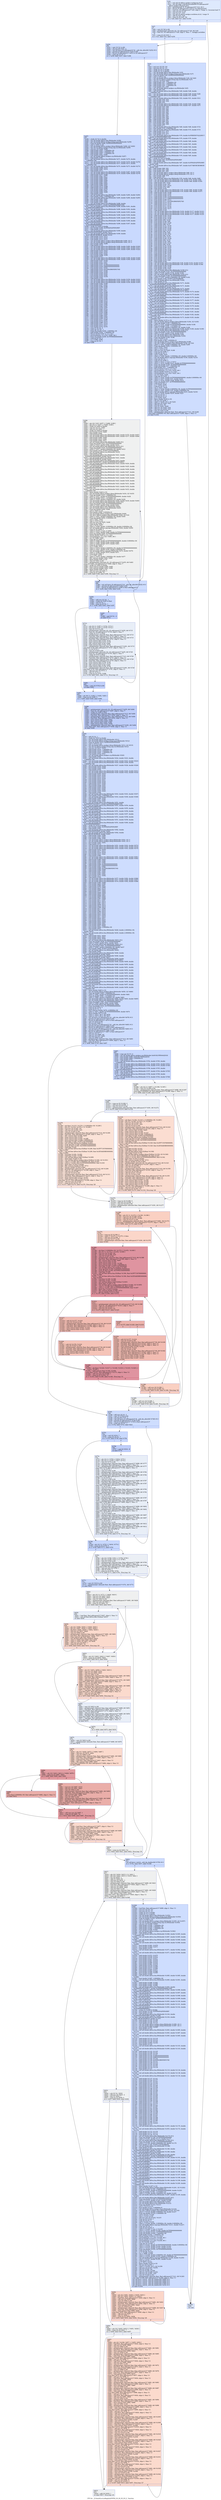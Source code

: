 digraph "CFG for '_Z14multiLocLinRegiiiiiiiiPiPfS0_S0_S0_S0_S0_S_' function" {
	label="CFG for '_Z14multiLocLinRegiiiiiiiiPiPfS0_S0_S0_S0_S0_S_' function";

	Node0x6008bc0 [shape=record,color="#3d50c3ff", style=filled, fillcolor="#b5cdfa70",label="{%16:\l  %17 = tail call i32 @llvm.amdgcn.workgroup.id.x()\l  %18 = tail call align 4 dereferenceable(64) i8 addrspace(4)*\l... @llvm.amdgcn.dispatch.ptr()\l  %19 = getelementptr i8, i8 addrspace(4)* %18, i64 4\l  %20 = bitcast i8 addrspace(4)* %19 to i16 addrspace(4)*\l  %21 = load i16, i16 addrspace(4)* %20, align 4, !range !4, !invariant.load !5\l  %22 = zext i16 %21 to i32\l  %23 = mul i32 %17, %22\l  %24 = tail call i32 @llvm.amdgcn.workitem.id.x(), !range !6\l  %25 = add i32 %23, %24\l  %26 = icmp slt i32 %25, %0\l  br i1 %26, label %27, label %1454\l|{<s0>T|<s1>F}}"];
	Node0x6008bc0:s0 -> Node0x600a690;
	Node0x6008bc0:s1 -> Node0x600a720;
	Node0x600a690 [shape=record,color="#3d50c3ff", style=filled, fillcolor="#a5c3fe70",label="{%27:\l27:                                               \l  %28 = sext i32 %6 to i64\l  %29 = getelementptr inbounds i32, i32 addrspace(1)* %8, i64 %28\l  %30 = load i32, i32 addrspace(1)* %29, align 4, !tbaa !7, !amdgpu.noclobber\l... !5\l  %31 = icmp slt i32 %30, 3\l  br i1 %31, label %32, label %250\l|{<s0>T|<s1>F}}"];
	Node0x600a690:s0 -> Node0x600b200;
	Node0x600a690:s1 -> Node0x600b290;
	Node0x600b200 [shape=record,color="#3d50c3ff", style=filled, fillcolor="#8fb1fe70",label="{%32:\l32:                                               \l  %33 = mul nsw i32 %5, %4\l  %34 = mul nsw i32 %2, %1\l  %35 = sitofp i32 %2 to double\l  %36 = sitofp i32 %1 to double\l  %37 = tail call double @llvm.fabs.f64(double %35)\l  %38 = tail call double @llvm.amdgcn.frexp.mant.f64(double %37)\l  %39 = fcmp olt double %38, 0x3FE5555555555555\l  %40 = zext i1 %39 to i32\l  %41 = tail call double @llvm.amdgcn.ldexp.f64(double %38, i32 %40)\l  %42 = tail call i32 @llvm.amdgcn.frexp.exp.i32.f64(double %37)\l  %43 = sub nsw i32 %42, %40\l  %44 = fadd double %41, -1.000000e+00\l  %45 = fadd double %41, 1.000000e+00\l  %46 = fadd double %45, -1.000000e+00\l  %47 = fsub double %41, %46\l  %48 = tail call double @llvm.amdgcn.rcp.f64(double %45)\l  %49 = fneg double %45\l  %50 = tail call double @llvm.fma.f64(double %49, double %48, double\l... 1.000000e+00)\l  %51 = tail call double @llvm.fma.f64(double %50, double %48, double %48)\l  %52 = tail call double @llvm.fma.f64(double %49, double %51, double\l... 1.000000e+00)\l  %53 = tail call double @llvm.fma.f64(double %52, double %51, double %51)\l  %54 = fmul double %44, %53\l  %55 = fmul double %45, %54\l  %56 = fneg double %55\l  %57 = tail call double @llvm.fma.f64(double %54, double %45, double %56)\l  %58 = tail call double @llvm.fma.f64(double %54, double %47, double %57)\l  %59 = fadd double %55, %58\l  %60 = fsub double %59, %55\l  %61 = fsub double %58, %60\l  %62 = fsub double %44, %59\l  %63 = fsub double %44, %62\l  %64 = fsub double %63, %59\l  %65 = fsub double %64, %61\l  %66 = fadd double %62, %65\l  %67 = fmul double %53, %66\l  %68 = fadd double %54, %67\l  %69 = fsub double %68, %54\l  %70 = fsub double %67, %69\l  %71 = fmul double %68, %68\l  %72 = fneg double %71\l  %73 = tail call double @llvm.fma.f64(double %68, double %68, double %72)\l  %74 = fmul double %70, 2.000000e+00\l  %75 = tail call double @llvm.fma.f64(double %68, double %74, double %73)\l  %76 = fadd double %71, %75\l  %77 = fsub double %76, %71\l  %78 = fsub double %75, %77\l  %79 = tail call double @llvm.fma.f64(double %76, double 0x3FBDEE674222DE17,\l... double 0x3FBA6564968915A9)\l  %80 = tail call double @llvm.fma.f64(double %76, double %79, double\l... 0x3FBE25E43ABE935A)\l  %81 = tail call double @llvm.fma.f64(double %76, double %80, double\l... 0x3FC110EF47E6C9C2)\l  %82 = tail call double @llvm.fma.f64(double %76, double %81, double\l... 0x3FC3B13BCFA74449)\l  %83 = tail call double @llvm.fma.f64(double %76, double %82, double\l... 0x3FC745D171BF3C30)\l  %84 = tail call double @llvm.fma.f64(double %76, double %83, double\l... 0x3FCC71C71C7792CE)\l  %85 = tail call double @llvm.fma.f64(double %76, double %84, double\l... 0x3FD24924924920DA)\l  %86 = tail call double @llvm.fma.f64(double %76, double %85, double\l... 0x3FD999999999999C)\l  %87 = sitofp i32 %43 to double\l  %88 = fmul double %87, 0x3FE62E42FEFA39EF\l  %89 = fneg double %88\l  %90 = tail call double @llvm.fma.f64(double %87, double 0x3FE62E42FEFA39EF,\l... double %89)\l  %91 = tail call double @llvm.fma.f64(double %87, double 0x3C7ABC9E3B39803F,\l... double %90)\l  %92 = fadd double %88, %91\l  %93 = fsub double %92, %88\l  %94 = fsub double %91, %93\l  %95 = tail call double @llvm.amdgcn.ldexp.f64(double %68, i32 1)\l  %96 = tail call double @llvm.amdgcn.ldexp.f64(double %70, i32 1)\l  %97 = fmul double %68, %76\l  %98 = fneg double %97\l  %99 = tail call double @llvm.fma.f64(double %76, double %68, double %98)\l  %100 = tail call double @llvm.fma.f64(double %76, double %70, double %99)\l  %101 = tail call double @llvm.fma.f64(double %78, double %68, double %100)\l  %102 = fadd double %97, %101\l  %103 = fsub double %102, %97\l  %104 = fsub double %101, %103\l  %105 = fmul double %76, %86\l  %106 = fneg double %105\l  %107 = tail call double @llvm.fma.f64(double %76, double %86, double %106)\l  %108 = tail call double @llvm.fma.f64(double %78, double %86, double %107)\l  %109 = fadd double %105, %108\l  %110 = fsub double %109, %105\l  %111 = fsub double %108, %110\l  %112 = fadd double %109, 0x3FE5555555555555\l  %113 = fadd double %112, 0xBFE5555555555555\l  %114 = fsub double %109, %113\l  %115 = fadd double %111, 0x3C8543B0D5DF274D\l  %116 = fadd double %115, %114\l  %117 = fadd double %112, %116\l  %118 = fsub double %117, %112\l  %119 = fsub double %116, %118\l  %120 = fmul double %102, %117\l  %121 = fneg double %120\l  %122 = tail call double @llvm.fma.f64(double %102, double %117, double %121)\l  %123 = tail call double @llvm.fma.f64(double %102, double %119, double %122)\l  %124 = tail call double @llvm.fma.f64(double %104, double %117, double %123)\l  %125 = fadd double %120, %124\l  %126 = fsub double %125, %120\l  %127 = fsub double %124, %126\l  %128 = fadd double %95, %125\l  %129 = fsub double %128, %95\l  %130 = fsub double %125, %129\l  %131 = fadd double %96, %127\l  %132 = fadd double %131, %130\l  %133 = fadd double %128, %132\l  %134 = fsub double %133, %128\l  %135 = fsub double %132, %134\l  %136 = fadd double %92, %133\l  %137 = fsub double %136, %92\l  %138 = fsub double %136, %137\l  %139 = fsub double %92, %138\l  %140 = fsub double %133, %137\l  %141 = fadd double %140, %139\l  %142 = fadd double %94, %135\l  %143 = fsub double %142, %94\l  %144 = fsub double %142, %143\l  %145 = fsub double %94, %144\l  %146 = fsub double %135, %143\l  %147 = fadd double %146, %145\l  %148 = fadd double %142, %141\l  %149 = fadd double %136, %148\l  %150 = fsub double %149, %136\l  %151 = fsub double %148, %150\l  %152 = fadd double %147, %151\l  %153 = fadd double %149, %152\l  %154 = fsub double %153, %149\l  %155 = fsub double %152, %154\l  %156 = fmul double %153, %36\l  %157 = fneg double %156\l  %158 = tail call double @llvm.fma.f64(double %36, double %153, double %157)\l  %159 = tail call double @llvm.fma.f64(double %36, double %155, double %158)\l  %160 = fadd double %156, %159\l  %161 = fsub double %160, %156\l  %162 = fsub double %159, %161\l  %163 = tail call double @llvm.fabs.f64(double %156) #12\l  %164 = fcmp oeq double %163, 0x7FF0000000000000\l  %165 = select i1 %164, double %156, double %160\l  %166 = tail call double @llvm.fabs.f64(double %165) #12\l  %167 = fcmp oeq double %166, 0x7FF0000000000000\l  %168 = select i1 %167, double 0.000000e+00, double %162\l  %169 = fmul double %165, 0x3FF71547652B82FE\l  %170 = tail call double @llvm.rint.f64(double %169)\l  %171 = fneg double %170\l  %172 = tail call double @llvm.fma.f64(double %171, double\l... 0x3FE62E42FEFA39EF, double %165)\l  %173 = tail call double @llvm.fma.f64(double %171, double\l... 0x3C7ABC9E3B39803F, double %172)\l  %174 = tail call double @llvm.fma.f64(double %173, double\l... 0x3E5ADE156A5DCB37, double 0x3E928AF3FCA7AB0C)\l  %175 = tail call double @llvm.fma.f64(double %173, double %174, double\l... 0x3EC71DEE623FDE64)\l  %176 = tail call double @llvm.fma.f64(double %173, double %175, double\l... 0x3EFA01997C89E6B0)\l  %177 = tail call double @llvm.fma.f64(double %173, double %176, double\l... 0x3F2A01A014761F6E)\l  %178 = tail call double @llvm.fma.f64(double %173, double %177, double\l... 0x3F56C16C1852B7B0)\l  %179 = tail call double @llvm.fma.f64(double %173, double %178, double\l... 0x3F81111111122322)\l  %180 = tail call double @llvm.fma.f64(double %173, double %179, double\l... 0x3FA55555555502A1)\l  %181 = tail call double @llvm.fma.f64(double %173, double %180, double\l... 0x3FC5555555555511)\l  %182 = tail call double @llvm.fma.f64(double %173, double %181, double\l... 0x3FE000000000000B)\l  %183 = tail call double @llvm.fma.f64(double %173, double %182, double\l... 1.000000e+00)\l  %184 = tail call double @llvm.fma.f64(double %173, double %183, double\l... 1.000000e+00)\l  %185 = fptosi double %170 to i32\l  %186 = tail call double @llvm.amdgcn.ldexp.f64(double %184, i32 %185)\l  %187 = fcmp ogt double %165, 1.024000e+03\l  %188 = select i1 %187, double 0x7FF0000000000000, double %186\l  %189 = fcmp olt double %165, -1.075000e+03\l  %190 = select i1 %189, double 0.000000e+00, double %188\l  %191 = tail call double @llvm.fma.f64(double %190, double %168, double %190)\l  %192 = tail call double @llvm.fabs.f64(double %190) #12\l  %193 = fcmp oeq double %192, 0x7FF0000000000000\l  %194 = select i1 %193, double %190, double %191\l  %195 = tail call double @llvm.fabs.f64(double %36)\l  %196 = tail call double @llvm.trunc.f64(double %195)\l  %197 = fcmp oeq double %195, %196\l  %198 = zext i1 %197 to i32\l  %199 = fmul double %196, 5.000000e-01\l  %200 = tail call double @llvm.amdgcn.fract.f64(double %199)\l  %201 = tail call i1 @llvm.amdgcn.class.f64(double %199, i32 516)\l  %202 = select i1 %201, double 0.000000e+00, double %200\l  %203 = fcmp oeq double %202, 0.000000e+00\l  %204 = and i1 %197, %203\l  %205 = zext i1 %204 to i32\l  %206 = add nuw nsw i32 %205, %198\l  %207 = icmp eq i32 %206, 1\l  %208 = icmp slt i32 %2, 0\l  %209 = and i1 %208, %207\l  %210 = select i1 %209, double -0.000000e+00, double 0.000000e+00\l  %211 = tail call double @llvm.copysign.f64(double %194, double %210)\l  %212 = icmp sgt i32 %2, -1\l  %213 = icmp ne i32 %206, 0\l  %214 = select i1 %212, i1 true, i1 %213\l  %215 = select i1 %214, double %211, double 0x7FF8000000000000\l  %216 = fcmp oeq double %195, 0x7FF0000000000000\l  %217 = fcmp oeq double %37, 1.000000e+00\l  %218 = fadd double %37, -1.000000e+00\l  %219 = bitcast double %36 to \<2 x i32\>\l  %220 = extractelement \<2 x i32\> %219, i64 1\l  %221 = bitcast double %218 to \<2 x i32\>\l  %222 = extractelement \<2 x i32\> %221, i64 1\l  %223 = xor i32 %222, %220\l  %224 = icmp sgt i32 %223, -1\l  %225 = select i1 %224, double 0x7FF0000000000000, double 0.000000e+00\l  %226 = select i1 %217, double %37, double %225\l  %227 = select i1 %216, double %226, double %215\l  %228 = fcmp oeq double %37, 0x7FF0000000000000\l  %229 = icmp eq i32 %2, 0\l  %230 = or i1 %229, %228\l  %231 = icmp slt i32 %1, 0\l  %232 = xor i1 %231, %229\l  %233 = select i1 %232, double 0.000000e+00, double 0x7FF0000000000000\l  %234 = select i1 %207, double %35, double 0.000000e+00\l  %235 = tail call double @llvm.copysign.f64(double %233, double %234)\l  %236 = select i1 %230, double %235, double %227\l  %237 = icmp eq i32 %2, 1\l  %238 = icmp eq i32 %1, 0\l  %239 = or i1 %238, %237\l  %240 = fptosi double %236 to i32\l  %241 = shl nsw i32 %240, 1\l  %242 = select i1 %239, i32 2, i32 %241\l  %243 = add nsw i32 %242, %34\l  %244 = add i32 %33, %6\l  %245 = mul i32 %243, %244\l  %246 = add nsw i32 %245, %34\l  %247 = add nsw i32 %246, %25\l  %248 = sext i32 %247 to i64\l  %249 = getelementptr inbounds float, float addrspace(1)* %11, i64 %248\l  store float 0.000000e+00, float addrspace(1)* %249, align 4, !tbaa !11\l  br label %1454\l}"];
	Node0x600b200 -> Node0x600a720;
	Node0x600b290 [shape=record,color="#3d50c3ff", style=filled, fillcolor="#8fb1fe70",label="{%250:\l250:                                              \l  %251 = sext i32 %1 to i64\l  %252 = shl nsw i64 %251, 2\l  %253 = tail call fastcc i8 addrspace(1)* @__ockl_dm_alloc(i64 %252) #13\l  %254 = ptrtoint i8 addrspace(1)* %253 to i64\l  %255 = bitcast i8 addrspace(1)* %253 to i32 addrspace(1)*\l  %256 = icmp sgt i32 %1, 0\l  br i1 %256, label %257, label %388\l|{<s0>T|<s1>F}}"];
	Node0x600b290:s0 -> Node0x60114a0;
	Node0x600b290:s1 -> Node0x6011530;
	Node0x60114a0 [shape=record,color="#3d50c3ff", style=filled, fillcolor="#85a8fc70",label="{%257:\l257:                                              \l  %258 = sitofp i32 %2 to double\l  %259 = tail call double @llvm.fabs.f64(double %258)\l  %260 = tail call double @llvm.amdgcn.frexp.mant.f64(double %259)\l  %261 = fcmp olt double %260, 0x3FE5555555555555\l  %262 = zext i1 %261 to i32\l  %263 = tail call double @llvm.amdgcn.ldexp.f64(double %260, i32 %262)\l  %264 = tail call i32 @llvm.amdgcn.frexp.exp.i32.f64(double %259)\l  %265 = sub nsw i32 %264, %262\l  %266 = fadd double %263, -1.000000e+00\l  %267 = fadd double %263, 1.000000e+00\l  %268 = fadd double %267, -1.000000e+00\l  %269 = fsub double %263, %268\l  %270 = tail call double @llvm.amdgcn.rcp.f64(double %267)\l  %271 = fneg double %267\l  %272 = tail call double @llvm.fma.f64(double %271, double %270, double\l... 1.000000e+00)\l  %273 = tail call double @llvm.fma.f64(double %272, double %270, double %270)\l  %274 = tail call double @llvm.fma.f64(double %271, double %273, double\l... 1.000000e+00)\l  %275 = tail call double @llvm.fma.f64(double %274, double %273, double %273)\l  %276 = fmul double %266, %275\l  %277 = fmul double %267, %276\l  %278 = fneg double %277\l  %279 = tail call double @llvm.fma.f64(double %276, double %267, double %278)\l  %280 = tail call double @llvm.fma.f64(double %276, double %269, double %279)\l  %281 = fadd double %277, %280\l  %282 = fsub double %281, %277\l  %283 = fsub double %280, %282\l  %284 = fsub double %266, %281\l  %285 = fsub double %266, %284\l  %286 = fsub double %285, %281\l  %287 = fsub double %286, %283\l  %288 = fadd double %284, %287\l  %289 = fmul double %275, %288\l  %290 = fadd double %276, %289\l  %291 = fsub double %290, %276\l  %292 = fsub double %289, %291\l  %293 = fmul double %290, %290\l  %294 = fneg double %293\l  %295 = tail call double @llvm.fma.f64(double %290, double %290, double %294)\l  %296 = fmul double %292, 2.000000e+00\l  %297 = tail call double @llvm.fma.f64(double %290, double %296, double %295)\l  %298 = fadd double %293, %297\l  %299 = fsub double %298, %293\l  %300 = fsub double %297, %299\l  %301 = tail call double @llvm.fma.f64(double %298, double\l... 0x3FBDEE674222DE17, double 0x3FBA6564968915A9)\l  %302 = tail call double @llvm.fma.f64(double %298, double %301, double\l... 0x3FBE25E43ABE935A)\l  %303 = tail call double @llvm.fma.f64(double %298, double %302, double\l... 0x3FC110EF47E6C9C2)\l  %304 = tail call double @llvm.fma.f64(double %298, double %303, double\l... 0x3FC3B13BCFA74449)\l  %305 = tail call double @llvm.fma.f64(double %298, double %304, double\l... 0x3FC745D171BF3C30)\l  %306 = tail call double @llvm.fma.f64(double %298, double %305, double\l... 0x3FCC71C71C7792CE)\l  %307 = tail call double @llvm.fma.f64(double %298, double %306, double\l... 0x3FD24924924920DA)\l  %308 = tail call double @llvm.fma.f64(double %298, double %307, double\l... 0x3FD999999999999C)\l  %309 = sitofp i32 %265 to double\l  %310 = fmul double %309, 0x3FE62E42FEFA39EF\l  %311 = fneg double %310\l  %312 = tail call double @llvm.fma.f64(double %309, double\l... 0x3FE62E42FEFA39EF, double %311)\l  %313 = tail call double @llvm.fma.f64(double %309, double\l... 0x3C7ABC9E3B39803F, double %312)\l  %314 = fadd double %310, %313\l  %315 = fsub double %314, %310\l  %316 = fsub double %313, %315\l  %317 = tail call double @llvm.amdgcn.ldexp.f64(double %290, i32 1)\l  %318 = tail call double @llvm.amdgcn.ldexp.f64(double %292, i32 1)\l  %319 = fmul double %290, %298\l  %320 = fneg double %319\l  %321 = tail call double @llvm.fma.f64(double %298, double %290, double %320)\l  %322 = tail call double @llvm.fma.f64(double %298, double %292, double %321)\l  %323 = tail call double @llvm.fma.f64(double %300, double %290, double %322)\l  %324 = fadd double %319, %323\l  %325 = fsub double %324, %319\l  %326 = fsub double %323, %325\l  %327 = fmul double %298, %308\l  %328 = fneg double %327\l  %329 = tail call double @llvm.fma.f64(double %298, double %308, double %328)\l  %330 = tail call double @llvm.fma.f64(double %300, double %308, double %329)\l  %331 = fadd double %327, %330\l  %332 = fsub double %331, %327\l  %333 = fsub double %330, %332\l  %334 = fadd double %331, 0x3FE5555555555555\l  %335 = fadd double %334, 0xBFE5555555555555\l  %336 = fsub double %331, %335\l  %337 = fadd double %333, 0x3C8543B0D5DF274D\l  %338 = fadd double %337, %336\l  %339 = fadd double %334, %338\l  %340 = fsub double %339, %334\l  %341 = fsub double %338, %340\l  %342 = fmul double %324, %339\l  %343 = fneg double %342\l  %344 = tail call double @llvm.fma.f64(double %324, double %339, double %343)\l  %345 = tail call double @llvm.fma.f64(double %324, double %341, double %344)\l  %346 = tail call double @llvm.fma.f64(double %326, double %339, double %345)\l  %347 = fadd double %342, %346\l  %348 = fsub double %347, %342\l  %349 = fsub double %346, %348\l  %350 = fadd double %317, %347\l  %351 = fsub double %350, %317\l  %352 = fsub double %347, %351\l  %353 = fadd double %318, %349\l  %354 = fadd double %353, %352\l  %355 = fadd double %350, %354\l  %356 = fsub double %355, %350\l  %357 = fsub double %354, %356\l  %358 = fadd double %314, %355\l  %359 = fsub double %358, %314\l  %360 = fsub double %358, %359\l  %361 = fsub double %314, %360\l  %362 = fsub double %355, %359\l  %363 = fadd double %362, %361\l  %364 = fadd double %316, %357\l  %365 = fsub double %364, %316\l  %366 = fsub double %364, %365\l  %367 = fsub double %316, %366\l  %368 = fsub double %357, %365\l  %369 = fadd double %368, %367\l  %370 = fadd double %364, %363\l  %371 = fadd double %358, %370\l  %372 = fsub double %371, %358\l  %373 = fsub double %370, %372\l  %374 = fadd double %369, %373\l  %375 = fadd double %371, %374\l  %376 = fsub double %375, %371\l  %377 = fsub double %374, %376\l  %378 = icmp slt i32 %2, 0\l  %379 = icmp sgt i32 %2, -1\l  %380 = fcmp oeq double %259, 1.000000e+00\l  %381 = fadd double %259, -1.000000e+00\l  %382 = bitcast double %381 to \<2 x i32\>\l  %383 = extractelement \<2 x i32\> %382, i64 1\l  %384 = fcmp oeq double %259, 0x7FF0000000000000\l  %385 = icmp eq i32 %2, 0\l  %386 = or i1 %385, %384\l  %387 = icmp eq i32 %2, 1\l  br label %399\l}"];
	Node0x60114a0 -> Node0x60116e0;
	Node0x6011530 [shape=record,color="#3d50c3ff", style=filled, fillcolor="#8fb1fe70",label="{%388:\l388:                                              \l  %389 = tail call fastcc i8 addrspace(1)* @__ockl_dm_alloc(i64 %252) #13\l  %390 = ptrtoint i8 addrspace(1)* %389 to i64\l  %391 = bitcast i8 addrspace(1)* %389 to float addrspace(1)*\l  br i1 %256, label %392, label %509\l|{<s0>T|<s1>F}}"];
	Node0x6011530:s0 -> Node0x601ecf0;
	Node0x6011530:s1 -> Node0x601ed40;
	Node0x601ecf0 [shape=record,color="#3d50c3ff", style=filled, fillcolor="#85a8fc70",label="{%392:\l392:                                              \l  %393 = add nsw i32 %2, -1\l  %394 = sitofp i32 %393 to float\l  %395 = and i32 %1, 1\l  %396 = icmp eq i32 %1, 1\l  br i1 %396, label %493, label %397\l|{<s0>T|<s1>F}}"];
	Node0x601ecf0:s0 -> Node0x601f060;
	Node0x601ecf0:s1 -> Node0x601f0b0;
	Node0x601f0b0 [shape=record,color="#3d50c3ff", style=filled, fillcolor="#7093f370",label="{%397:\l397:                                              \l  %398 = and i32 %1, -2\l  br label %712\l}"];
	Node0x601f0b0 -> Node0x601f2b0;
	Node0x60116e0 [shape=record,color="#3d50c3ff", style=filled, fillcolor="#dbdcde70",label="{%399:\l399:                                              \l  %400 = phi i32 [ %25, %257 ], [ %488, %399 ]\l  %401 = phi i32 [ 0, %257 ], [ %489, %399 ]\l  %402 = sitofp i32 %400 to double\l  %403 = sub nsw i32 %1, %401\l  %404 = add nsw i32 %403, -1\l  %405 = sitofp i32 %404 to double\l  %406 = fmul double %375, %405\l  %407 = fneg double %406\l  %408 = tail call double @llvm.fma.f64(double %405, double %375, double %407)\l  %409 = tail call double @llvm.fma.f64(double %405, double %377, double %408)\l  %410 = fadd double %406, %409\l  %411 = fsub double %410, %406\l  %412 = fsub double %409, %411\l  %413 = tail call double @llvm.fabs.f64(double %406) #12\l  %414 = fcmp oeq double %413, 0x7FF0000000000000\l  %415 = select i1 %414, double %406, double %410\l  %416 = tail call double @llvm.fabs.f64(double %415) #12\l  %417 = fcmp oeq double %416, 0x7FF0000000000000\l  %418 = select i1 %417, double 0.000000e+00, double %412\l  %419 = fmul double %415, 0x3FF71547652B82FE\l  %420 = tail call double @llvm.rint.f64(double %419)\l  %421 = fneg double %420\l  %422 = tail call double @llvm.fma.f64(double %421, double\l... 0x3FE62E42FEFA39EF, double %415)\l  %423 = tail call double @llvm.fma.f64(double %421, double\l... 0x3C7ABC9E3B39803F, double %422)\l  %424 = tail call double @llvm.fma.f64(double %423, double\l... 0x3E5ADE156A5DCB37, double 0x3E928AF3FCA7AB0C)\l  %425 = tail call double @llvm.fma.f64(double %423, double %424, double\l... 0x3EC71DEE623FDE64)\l  %426 = tail call double @llvm.fma.f64(double %423, double %425, double\l... 0x3EFA01997C89E6B0)\l  %427 = tail call double @llvm.fma.f64(double %423, double %426, double\l... 0x3F2A01A014761F6E)\l  %428 = tail call double @llvm.fma.f64(double %423, double %427, double\l... 0x3F56C16C1852B7B0)\l  %429 = tail call double @llvm.fma.f64(double %423, double %428, double\l... 0x3F81111111122322)\l  %430 = tail call double @llvm.fma.f64(double %423, double %429, double\l... 0x3FA55555555502A1)\l  %431 = tail call double @llvm.fma.f64(double %423, double %430, double\l... 0x3FC5555555555511)\l  %432 = tail call double @llvm.fma.f64(double %423, double %431, double\l... 0x3FE000000000000B)\l  %433 = tail call double @llvm.fma.f64(double %423, double %432, double\l... 1.000000e+00)\l  %434 = tail call double @llvm.fma.f64(double %423, double %433, double\l... 1.000000e+00)\l  %435 = fptosi double %420 to i32\l  %436 = tail call double @llvm.amdgcn.ldexp.f64(double %434, i32 %435)\l  %437 = fcmp ogt double %415, 1.024000e+03\l  %438 = select i1 %437, double 0x7FF0000000000000, double %436\l  %439 = fcmp olt double %415, -1.075000e+03\l  %440 = select i1 %439, double 0.000000e+00, double %438\l  %441 = tail call double @llvm.fma.f64(double %440, double %418, double %440)\l  %442 = tail call double @llvm.fabs.f64(double %440) #12\l  %443 = fcmp oeq double %442, 0x7FF0000000000000\l  %444 = select i1 %443, double %440, double %441\l  %445 = tail call double @llvm.fabs.f64(double %405)\l  %446 = tail call double @llvm.trunc.f64(double %445)\l  %447 = fcmp oeq double %445, %446\l  %448 = zext i1 %447 to i32\l  %449 = fmul double %446, 5.000000e-01\l  %450 = tail call double @llvm.amdgcn.fract.f64(double %449)\l  %451 = tail call i1 @llvm.amdgcn.class.f64(double %449, i32 516)\l  %452 = select i1 %451, double 0.000000e+00, double %450\l  %453 = fcmp oeq double %452, 0.000000e+00\l  %454 = and i1 %447, %453\l  %455 = zext i1 %454 to i32\l  %456 = add nuw nsw i32 %455, %448\l  %457 = icmp eq i32 %456, 1\l  %458 = and i1 %378, %457\l  %459 = select i1 %458, double -0.000000e+00, double 0.000000e+00\l  %460 = tail call double @llvm.copysign.f64(double %444, double %459)\l  %461 = icmp ne i32 %456, 0\l  %462 = select i1 %379, i1 true, i1 %461\l  %463 = select i1 %462, double %460, double 0x7FF8000000000000\l  %464 = fcmp oeq double %445, 0x7FF0000000000000\l  %465 = bitcast double %405 to \<2 x i32\>\l  %466 = extractelement \<2 x i32\> %465, i64 1\l  %467 = xor i32 %466, %383\l  %468 = icmp sgt i32 %467, -1\l  %469 = select i1 %468, double 0x7FF0000000000000, double 0.000000e+00\l  %470 = select i1 %380, double %259, double %469\l  %471 = select i1 %464, double %470, double %463\l  %472 = icmp slt i32 %403, 1\l  %473 = xor i1 %385, %472\l  %474 = select i1 %473, double 0.000000e+00, double 0x7FF0000000000000\l  %475 = select i1 %457, double %258, double 0.000000e+00\l  %476 = tail call double @llvm.copysign.f64(double %474, double %475)\l  %477 = select i1 %386, double %476, double %471\l  %478 = icmp eq i32 %404, 0\l  %479 = or i1 %387, %478\l  %480 = select i1 %479, double 1.000000e+00, double %477\l  %481 = fdiv contract double %402, %480\l  %482 = fptosi double %481 to i32\l  %483 = zext i32 %401 to i64\l  %484 = getelementptr inbounds i32, i32 addrspace(1)* %255, i64 %483\l  store i32 %482, i32 addrspace(1)* %484, align 4, !tbaa !7\l  %485 = sitofp i32 %482 to double\l  %486 = fmul contract double %480, %485\l  %487 = fsub contract double %402, %486\l  %488 = fptosi double %487 to i32\l  %489 = add nuw nsw i32 %401, 1\l  %490 = icmp eq i32 %489, %1\l  br i1 %490, label %388, label %399, !llvm.loop !13\l|{<s0>T|<s1>F}}"];
	Node0x60116e0:s0 -> Node0x6011530;
	Node0x60116e0:s1 -> Node0x60116e0;
	Node0x6023f50 [shape=record,color="#3d50c3ff", style=filled, fillcolor="#7093f370",label="{%491:\l491:                                              \l  %492 = zext i32 %742 to i64\l  br label %493\l}"];
	Node0x6023f50 -> Node0x601f060;
	Node0x601f060 [shape=record,color="#3d50c3ff", style=filled, fillcolor="#85a8fc70",label="{%493:\l493:                                              \l  %494 = phi i64 [ 0, %392 ], [ %492, %491 ]\l  %495 = icmp eq i32 %395, 0\l  br i1 %495, label %509, label %496\l|{<s0>T|<s1>F}}"];
	Node0x601f060:s0 -> Node0x601ed40;
	Node0x601f060:s1 -> Node0x6024200;
	Node0x6024200 [shape=record,color="#3d50c3ff", style=filled, fillcolor="#7093f370",label="{%496:\l496:                                              \l  %497 = getelementptr inbounds i32, i32 addrspace(1)* %255, i64 %494\l  %498 = load i32, i32 addrspace(1)* %497, align 4, !tbaa !7\l  %499 = sitofp i32 %498 to float\l  %500 = getelementptr inbounds float, float addrspace(1)* %13, i64 %494\l  %501 = load float, float addrspace(1)* %500, align 4, !tbaa !11\l  %502 = getelementptr inbounds float, float addrspace(1)* %12, i64 %494\l  %503 = load float, float addrspace(1)* %502, align 4, !tbaa !11\l  %504 = fsub contract float %501, %503\l  %505 = fmul contract float %504, %499\l  %506 = fdiv contract float %505, %394\l  %507 = fadd contract float %503, %506\l  %508 = getelementptr inbounds float, float addrspace(1)* %391, i64 %494\l  store float %507, float addrspace(1)* %508, align 4, !tbaa !11\l  br label %509\l}"];
	Node0x6024200 -> Node0x601ed40;
	Node0x601ed40 [shape=record,color="#3d50c3ff", style=filled, fillcolor="#8fb1fe70",label="{%509:\l509:                                              \l  %510 = add i32 %1, 1\l  %511 = sitofp i32 %510 to double\l  %512 = tail call double @llvm.fabs.f64(double %511)\l  %513 = tail call double @llvm.amdgcn.frexp.mant.f64(double %512)\l  %514 = fcmp olt double %513, 0x3FE5555555555555\l  %515 = zext i1 %514 to i32\l  %516 = tail call double @llvm.amdgcn.ldexp.f64(double %513, i32 %515)\l  %517 = tail call i32 @llvm.amdgcn.frexp.exp.i32.f64(double %512)\l  %518 = sub nsw i32 %517, %515\l  %519 = fadd double %516, -1.000000e+00\l  %520 = fadd double %516, 1.000000e+00\l  %521 = fadd double %520, -1.000000e+00\l  %522 = fsub double %516, %521\l  %523 = tail call double @llvm.amdgcn.rcp.f64(double %520)\l  %524 = fneg double %520\l  %525 = tail call double @llvm.fma.f64(double %524, double %523, double\l... 1.000000e+00)\l  %526 = tail call double @llvm.fma.f64(double %525, double %523, double %523)\l  %527 = tail call double @llvm.fma.f64(double %524, double %526, double\l... 1.000000e+00)\l  %528 = tail call double @llvm.fma.f64(double %527, double %526, double %526)\l  %529 = fmul double %519, %528\l  %530 = fmul double %520, %529\l  %531 = fneg double %530\l  %532 = tail call double @llvm.fma.f64(double %529, double %520, double %531)\l  %533 = tail call double @llvm.fma.f64(double %529, double %522, double %532)\l  %534 = fadd double %530, %533\l  %535 = fsub double %534, %530\l  %536 = fsub double %533, %535\l  %537 = fsub double %519, %534\l  %538 = fsub double %519, %537\l  %539 = fsub double %538, %534\l  %540 = fsub double %539, %536\l  %541 = fadd double %537, %540\l  %542 = fmul double %528, %541\l  %543 = fadd double %529, %542\l  %544 = fsub double %543, %529\l  %545 = fsub double %542, %544\l  %546 = fmul double %543, %543\l  %547 = fneg double %546\l  %548 = tail call double @llvm.fma.f64(double %543, double %543, double %547)\l  %549 = fmul double %545, 2.000000e+00\l  %550 = tail call double @llvm.fma.f64(double %543, double %549, double %548)\l  %551 = fadd double %546, %550\l  %552 = fsub double %551, %546\l  %553 = fsub double %550, %552\l  %554 = tail call double @llvm.fma.f64(double %551, double\l... 0x3FBDEE674222DE17, double 0x3FBA6564968915A9)\l  %555 = tail call double @llvm.fma.f64(double %551, double %554, double\l... 0x3FBE25E43ABE935A)\l  %556 = tail call double @llvm.fma.f64(double %551, double %555, double\l... 0x3FC110EF47E6C9C2)\l  %557 = tail call double @llvm.fma.f64(double %551, double %556, double\l... 0x3FC3B13BCFA74449)\l  %558 = tail call double @llvm.fma.f64(double %551, double %557, double\l... 0x3FC745D171BF3C30)\l  %559 = tail call double @llvm.fma.f64(double %551, double %558, double\l... 0x3FCC71C71C7792CE)\l  %560 = tail call double @llvm.fma.f64(double %551, double %559, double\l... 0x3FD24924924920DA)\l  %561 = tail call double @llvm.fma.f64(double %551, double %560, double\l... 0x3FD999999999999C)\l  %562 = sitofp i32 %518 to double\l  %563 = fmul double %562, 0x3FE62E42FEFA39EF\l  %564 = fneg double %563\l  %565 = tail call double @llvm.fma.f64(double %562, double\l... 0x3FE62E42FEFA39EF, double %564)\l  %566 = tail call double @llvm.fma.f64(double %562, double\l... 0x3C7ABC9E3B39803F, double %565)\l  %567 = fadd double %563, %566\l  %568 = fsub double %567, %563\l  %569 = fsub double %566, %568\l  %570 = tail call double @llvm.amdgcn.ldexp.f64(double %543, i32 1)\l  %571 = tail call double @llvm.amdgcn.ldexp.f64(double %545, i32 1)\l  %572 = fmul double %543, %551\l  %573 = fneg double %572\l  %574 = tail call double @llvm.fma.f64(double %551, double %543, double %573)\l  %575 = tail call double @llvm.fma.f64(double %551, double %545, double %574)\l  %576 = tail call double @llvm.fma.f64(double %553, double %543, double %575)\l  %577 = fadd double %572, %576\l  %578 = fsub double %577, %572\l  %579 = fsub double %576, %578\l  %580 = fmul double %551, %561\l  %581 = fneg double %580\l  %582 = tail call double @llvm.fma.f64(double %551, double %561, double %581)\l  %583 = tail call double @llvm.fma.f64(double %553, double %561, double %582)\l  %584 = fadd double %580, %583\l  %585 = fsub double %584, %580\l  %586 = fsub double %583, %585\l  %587 = fadd double %584, 0x3FE5555555555555\l  %588 = fadd double %587, 0xBFE5555555555555\l  %589 = fsub double %584, %588\l  %590 = fadd double %586, 0x3C8543B0D5DF274D\l  %591 = fadd double %590, %589\l  %592 = fadd double %587, %591\l  %593 = fsub double %592, %587\l  %594 = fsub double %591, %593\l  %595 = fmul double %577, %592\l  %596 = fneg double %595\l  %597 = tail call double @llvm.fma.f64(double %577, double %592, double %596)\l  %598 = tail call double @llvm.fma.f64(double %577, double %594, double %597)\l  %599 = tail call double @llvm.fma.f64(double %579, double %592, double %598)\l  %600 = fadd double %595, %599\l  %601 = fsub double %600, %595\l  %602 = fsub double %599, %601\l  %603 = fadd double %570, %600\l  %604 = fsub double %603, %570\l  %605 = fsub double %600, %604\l  %606 = fadd double %571, %602\l  %607 = fadd double %606, %605\l  %608 = fadd double %603, %607\l  %609 = fsub double %608, %603\l  %610 = fsub double %607, %609\l  %611 = fadd double %567, %608\l  %612 = fsub double %611, %567\l  %613 = fsub double %611, %612\l  %614 = fsub double %567, %613\l  %615 = fsub double %608, %612\l  %616 = fadd double %615, %614\l  %617 = fadd double %569, %610\l  %618 = fsub double %617, %569\l  %619 = fsub double %617, %618\l  %620 = fsub double %569, %619\l  %621 = fsub double %610, %618\l  %622 = fadd double %621, %620\l  %623 = fadd double %617, %616\l  %624 = fadd double %611, %623\l  %625 = fsub double %624, %611\l  %626 = fsub double %623, %625\l  %627 = fadd double %622, %626\l  %628 = fadd double %624, %627\l  %629 = fsub double %628, %624\l  %630 = fsub double %627, %629\l  %631 = fmul double %628, 2.000000e+00\l  %632 = fneg double %631\l  %633 = tail call double @llvm.fma.f64(double %628, double 2.000000e+00,\l... double %632)\l  %634 = tail call double @llvm.fma.f64(double %630, double 2.000000e+00,\l... double %633)\l  %635 = fadd double %631, %634\l  %636 = fsub double %635, %631\l  %637 = fsub double %634, %636\l  %638 = tail call double @llvm.fabs.f64(double %631) #12\l  %639 = fcmp oeq double %638, 0x7FF0000000000000\l  %640 = select i1 %639, double %631, double %635\l  %641 = tail call double @llvm.fabs.f64(double %640) #12\l  %642 = fcmp oeq double %641, 0x7FF0000000000000\l  %643 = select i1 %642, double 0.000000e+00, double %637\l  %644 = fmul double %640, 0x3FF71547652B82FE\l  %645 = tail call double @llvm.rint.f64(double %644)\l  %646 = fneg double %645\l  %647 = tail call double @llvm.fma.f64(double %646, double\l... 0x3FE62E42FEFA39EF, double %640)\l  %648 = tail call double @llvm.fma.f64(double %646, double\l... 0x3C7ABC9E3B39803F, double %647)\l  %649 = tail call double @llvm.fma.f64(double %648, double\l... 0x3E5ADE156A5DCB37, double 0x3E928AF3FCA7AB0C)\l  %650 = tail call double @llvm.fma.f64(double %648, double %649, double\l... 0x3EC71DEE623FDE64)\l  %651 = tail call double @llvm.fma.f64(double %648, double %650, double\l... 0x3EFA01997C89E6B0)\l  %652 = tail call double @llvm.fma.f64(double %648, double %651, double\l... 0x3F2A01A014761F6E)\l  %653 = tail call double @llvm.fma.f64(double %648, double %652, double\l... 0x3F56C16C1852B7B0)\l  %654 = tail call double @llvm.fma.f64(double %648, double %653, double\l... 0x3F81111111122322)\l  %655 = tail call double @llvm.fma.f64(double %648, double %654, double\l... 0x3FA55555555502A1)\l  %656 = tail call double @llvm.fma.f64(double %648, double %655, double\l... 0x3FC5555555555511)\l  %657 = tail call double @llvm.fma.f64(double %648, double %656, double\l... 0x3FE000000000000B)\l  %658 = tail call double @llvm.fma.f64(double %648, double %657, double\l... 1.000000e+00)\l  %659 = tail call double @llvm.fma.f64(double %648, double %658, double\l... 1.000000e+00)\l  %660 = fptosi double %645 to i32\l  %661 = tail call double @llvm.amdgcn.ldexp.f64(double %659, i32 %660)\l  %662 = fcmp ogt double %640, 1.024000e+03\l  %663 = select i1 %662, double 0x7FF0000000000000, double %661\l  %664 = fcmp olt double %640, -1.075000e+03\l  %665 = select i1 %664, double 0.000000e+00, double %663\l  %666 = tail call double @llvm.fma.f64(double %665, double %643, double %665)\l  %667 = tail call double @llvm.fabs.f64(double %665) #12\l  %668 = fcmp oeq double %667, 0x7FF0000000000000\l  %669 = select i1 %668, double %665, double %666\l  %670 = tail call double @llvm.fabs.f64(double %669)\l  %671 = fcmp oeq double %512, 0x7FF0000000000000\l  %672 = icmp eq i32 %510, 0\l  %673 = icmp eq i32 %1, 0\l  %674 = fmul contract double %670, 4.000000e+00\l  %675 = select i1 %671, double 0x7FF0000000000000, double %674\l  %676 = fptoui double %675 to i64\l  %677 = select i1 %672, i64 0, i64 %676\l  %678 = select i1 %673, i64 4, i64 %677\l  %679 = tail call fastcc i8 addrspace(1)* @__ockl_dm_alloc(i64 %678) #13\l  %680 = ptrtoint i8 addrspace(1)* %679 to i64\l  %681 = bitcast i8 addrspace(1)* %679 to float addrspace(1)*\l  %682 = sext i32 %510 to i64\l  %683 = shl nsw i64 %682, 2\l  %684 = tail call fastcc i8 addrspace(1)* @__ockl_dm_alloc(i64 %683) #13\l  %685 = ptrtoint i8 addrspace(1)* %684 to i64\l  %686 = bitcast i8 addrspace(1)* %684 to float addrspace(1)*\l  %687 = tail call fastcc i8 addrspace(1)* @__ockl_dm_alloc(i64 %683) #13\l  %688 = ptrtoint i8 addrspace(1)* %687 to i64\l  %689 = bitcast i8 addrspace(1)* %687 to float addrspace(1)*\l  %690 = add nsw i32 %7, -1\l  %691 = mul nsw i32 %690, %0\l  %692 = add nsw i32 %25, %691\l  %693 = sext i32 %692 to i64\l  %694 = getelementptr inbounds float, float addrspace(1)* %14, i64 %693\l  %695 = load float, float addrspace(1)* %694, align 4, !tbaa !11\l  %696 = icmp slt i32 %1, 0\l  br i1 %696, label %745, label %697\l|{<s0>T|<s1>F}}"];
	Node0x601ed40:s0 -> Node0x602e950;
	Node0x601ed40:s1 -> Node0x602e9a0;
	Node0x602e9a0 [shape=record,color="#3d50c3ff", style=filled, fillcolor="#85a8fc70",label="{%697:\l697:                                              \l  %698 = icmp sgt i32 %7, 0\l  %699 = tail call double @llvm.amdgcn.rsq.f64(double 0x401921FB54442D18)\l  %700 = fmul double %699, 0x401921FB54442D18\l  %701 = fmul double %699, 5.000000e-01\l  %702 = fneg double %701\l  %703 = tail call double @llvm.fma.f64(double %702, double %700, double\l... 5.000000e-01)\l  %704 = tail call double @llvm.fma.f64(double %701, double %703, double %701)\l  %705 = tail call double @llvm.fma.f64(double %700, double %703, double %700)\l  %706 = fneg double %705\l  %707 = tail call double @llvm.fma.f64(double %706, double %705, double\l... 0x401921FB54442D18)\l  %708 = tail call double @llvm.fma.f64(double %707, double %704, double %705)\l  %709 = fneg double %708\l  %710 = tail call double @llvm.fma.f64(double %709, double %708, double\l... 0x401921FB54442D18)\l  %711 = tail call double @llvm.fma.f64(double %710, double %704, double %708)\l  br label %1265\l}"];
	Node0x602e9a0 -> Node0x602f870;
	Node0x601f2b0 [shape=record,color="#3d50c3ff", style=filled, fillcolor="#cbd8ee70",label="{%712:\l712:                                              \l  %713 = phi i32 [ 0, %397 ], [ %742, %712 ]\l  %714 = phi i32 [ 0, %397 ], [ %743, %712 ]\l  %715 = zext i32 %713 to i64\l  %716 = getelementptr inbounds i32, i32 addrspace(1)* %255, i64 %715\l  %717 = load i32, i32 addrspace(1)* %716, align 4, !tbaa !7\l  %718 = sitofp i32 %717 to float\l  %719 = getelementptr inbounds float, float addrspace(1)* %13, i64 %715\l  %720 = load float, float addrspace(1)* %719, align 4, !tbaa !11\l  %721 = getelementptr inbounds float, float addrspace(1)* %12, i64 %715\l  %722 = load float, float addrspace(1)* %721, align 4, !tbaa !11\l  %723 = fsub contract float %720, %722\l  %724 = fmul contract float %723, %718\l  %725 = fdiv contract float %724, %394\l  %726 = fadd contract float %722, %725\l  %727 = getelementptr inbounds float, float addrspace(1)* %391, i64 %715\l  store float %726, float addrspace(1)* %727, align 4, !tbaa !11\l  %728 = or i32 %713, 1\l  %729 = zext i32 %728 to i64\l  %730 = getelementptr inbounds i32, i32 addrspace(1)* %255, i64 %729\l  %731 = load i32, i32 addrspace(1)* %730, align 4, !tbaa !7\l  %732 = sitofp i32 %731 to float\l  %733 = getelementptr inbounds float, float addrspace(1)* %13, i64 %729\l  %734 = load float, float addrspace(1)* %733, align 4, !tbaa !11\l  %735 = getelementptr inbounds float, float addrspace(1)* %12, i64 %729\l  %736 = load float, float addrspace(1)* %735, align 4, !tbaa !11\l  %737 = fsub contract float %734, %736\l  %738 = fmul contract float %737, %732\l  %739 = fdiv contract float %738, %394\l  %740 = fadd contract float %736, %739\l  %741 = getelementptr inbounds float, float addrspace(1)* %391, i64 %729\l  store float %740, float addrspace(1)* %741, align 4, !tbaa !11\l  %742 = add nuw nsw i32 %713, 2\l  %743 = add i32 %714, 2\l  %744 = icmp eq i32 %743, %398\l  br i1 %744, label %491, label %712, !llvm.loop !15\l|{<s0>T|<s1>F}}"];
	Node0x601f2b0:s0 -> Node0x6023f50;
	Node0x601f2b0:s1 -> Node0x601f2b0;
	Node0x602e950 [shape=record,color="#3d50c3ff", style=filled, fillcolor="#8fb1fe70",label="{%745:\l745:                                              \l  %746 = add nsw i32 %1, 2\l  %747 = sext i32 %746 to i64\l  %748 = shl nsw i64 %747, 2\l  %749 = tail call fastcc i8 addrspace(1)* @__ockl_dm_alloc(i64 %748) #13\l  %750 = ptrtoint i8 addrspace(1)* %749 to i64\l  %751 = bitcast i8 addrspace(1)* %749 to float addrspace(1)*\l  %752 = icmp sgt i32 %1, -1\l  br i1 %752, label %753, label %821\l|{<s0>T|<s1>F}}"];
	Node0x602e950:s0 -> Node0x60311e0;
	Node0x602e950:s1 -> Node0x6031230;
	Node0x60311e0 [shape=record,color="#3d50c3ff", style=filled, fillcolor="#85a8fc70",label="{%753:\l753:                                              \l  %754 = and i32 %510, 7\l  %755 = icmp ult i32 %1, 7\l  br i1 %755, label %758, label %756\l|{<s0>T|<s1>F}}"];
	Node0x60311e0:s0 -> Node0x6031490;
	Node0x60311e0:s1 -> Node0x60314e0;
	Node0x60314e0 [shape=record,color="#3d50c3ff", style=filled, fillcolor="#7093f370",label="{%756:\l756:                                              \l  %757 = and i32 %510, -8\l  br label %774\l}"];
	Node0x60314e0 -> Node0x60316b0;
	Node0x6031490 [shape=record,color="#3d50c3ff", style=filled, fillcolor="#85a8fc70",label="{%758:\l758:                                              \l  %759 = phi i32 [ 0, %753 ], [ %816, %774 ]\l  %760 = icmp eq i32 %754, 0\l  br i1 %760, label %771, label %761\l|{<s0>T|<s1>F}}"];
	Node0x6031490:s0 -> Node0x60318b0;
	Node0x6031490:s1 -> Node0x6031940;
	Node0x6031940 [shape=record,color="#3d50c3ff", style=filled, fillcolor="#d1dae970",label="{%761:\l761:                                              \l  %762 = phi i32 [ %768, %761 ], [ %759, %758 ]\l  %763 = phi i32 [ %769, %761 ], [ 0, %758 ]\l  %764 = zext i32 %762 to i64\l  %765 = getelementptr inbounds float, float addrspace(1)* %686, i64 %764\l  %766 = load float, float addrspace(1)* %765, align 4, !tbaa !11\l  %767 = getelementptr inbounds float, float addrspace(1)* %689, i64 %764\l  store float %766, float addrspace(1)* %767, align 4, !tbaa !11\l  %768 = add nuw nsw i32 %762, 1\l  %769 = add i32 %763, 1\l  %770 = icmp eq i32 %769, %754\l  br i1 %770, label %771, label %761, !llvm.loop !16\l|{<s0>T|<s1>F}}"];
	Node0x6031940:s0 -> Node0x60318b0;
	Node0x6031940:s1 -> Node0x6031940;
	Node0x60318b0 [shape=record,color="#3d50c3ff", style=filled, fillcolor="#85a8fc70",label="{%771:\l771:                                              \l  %772 = zext i32 %510 to i64\l  %773 = getelementptr inbounds float, float addrspace(1)* %751, i64 %772\l  br label %822\l}"];
	Node0x60318b0 -> Node0x6032360;
	Node0x60316b0 [shape=record,color="#3d50c3ff", style=filled, fillcolor="#cbd8ee70",label="{%774:\l774:                                              \l  %775 = phi i32 [ 0, %756 ], [ %816, %774 ]\l  %776 = phi i32 [ 0, %756 ], [ %817, %774 ]\l  %777 = zext i32 %775 to i64\l  %778 = getelementptr inbounds float, float addrspace(1)* %686, i64 %777\l  %779 = load float, float addrspace(1)* %778, align 4, !tbaa !11\l  %780 = getelementptr inbounds float, float addrspace(1)* %689, i64 %777\l  store float %779, float addrspace(1)* %780, align 4, !tbaa !11\l  %781 = or i32 %775, 1\l  %782 = zext i32 %781 to i64\l  %783 = getelementptr inbounds float, float addrspace(1)* %686, i64 %782\l  %784 = load float, float addrspace(1)* %783, align 4, !tbaa !11\l  %785 = getelementptr inbounds float, float addrspace(1)* %689, i64 %782\l  store float %784, float addrspace(1)* %785, align 4, !tbaa !11\l  %786 = or i32 %775, 2\l  %787 = zext i32 %786 to i64\l  %788 = getelementptr inbounds float, float addrspace(1)* %686, i64 %787\l  %789 = load float, float addrspace(1)* %788, align 4, !tbaa !11\l  %790 = getelementptr inbounds float, float addrspace(1)* %689, i64 %787\l  store float %789, float addrspace(1)* %790, align 4, !tbaa !11\l  %791 = or i32 %775, 3\l  %792 = zext i32 %791 to i64\l  %793 = getelementptr inbounds float, float addrspace(1)* %686, i64 %792\l  %794 = load float, float addrspace(1)* %793, align 4, !tbaa !11\l  %795 = getelementptr inbounds float, float addrspace(1)* %689, i64 %792\l  store float %794, float addrspace(1)* %795, align 4, !tbaa !11\l  %796 = or i32 %775, 4\l  %797 = zext i32 %796 to i64\l  %798 = getelementptr inbounds float, float addrspace(1)* %686, i64 %797\l  %799 = load float, float addrspace(1)* %798, align 4, !tbaa !11\l  %800 = getelementptr inbounds float, float addrspace(1)* %689, i64 %797\l  store float %799, float addrspace(1)* %800, align 4, !tbaa !11\l  %801 = or i32 %775, 5\l  %802 = zext i32 %801 to i64\l  %803 = getelementptr inbounds float, float addrspace(1)* %686, i64 %802\l  %804 = load float, float addrspace(1)* %803, align 4, !tbaa !11\l  %805 = getelementptr inbounds float, float addrspace(1)* %689, i64 %802\l  store float %804, float addrspace(1)* %805, align 4, !tbaa !11\l  %806 = or i32 %775, 6\l  %807 = zext i32 %806 to i64\l  %808 = getelementptr inbounds float, float addrspace(1)* %686, i64 %807\l  %809 = load float, float addrspace(1)* %808, align 4, !tbaa !11\l  %810 = getelementptr inbounds float, float addrspace(1)* %689, i64 %807\l  store float %809, float addrspace(1)* %810, align 4, !tbaa !11\l  %811 = or i32 %775, 7\l  %812 = zext i32 %811 to i64\l  %813 = getelementptr inbounds float, float addrspace(1)* %686, i64 %812\l  %814 = load float, float addrspace(1)* %813, align 4, !tbaa !11\l  %815 = getelementptr inbounds float, float addrspace(1)* %689, i64 %812\l  store float %814, float addrspace(1)* %815, align 4, !tbaa !11\l  %816 = add nuw nsw i32 %775, 8\l  %817 = add i32 %776, 8\l  %818 = icmp eq i32 %817, %757\l  br i1 %818, label %758, label %774, !llvm.loop !18\l|{<s0>T|<s1>F}}"];
	Node0x60316b0:s0 -> Node0x6031490;
	Node0x60316b0:s1 -> Node0x60316b0;
	Node0x6034210 [shape=record,color="#3d50c3ff", style=filled, fillcolor="#dbdcde70",label="{%819:\l819:                                              \l  %820 = icmp eq i32 %823, %1\l  br i1 %820, label %821, label %822, !llvm.loop !19\l|{<s0>T|<s1>F}}"];
	Node0x6034210:s0 -> Node0x6031230;
	Node0x6034210:s1 -> Node0x6032360;
	Node0x6031230 [shape=record,color="#3d50c3ff", style=filled, fillcolor="#8fb1fe70",label="{%821:\l821:                                              \l  tail call fastcc void @__ockl_dm_dealloc(i64 %750) #13\l  br i1 %752, label %917, label %1048\l|{<s0>T|<s1>F}}"];
	Node0x6031230:s0 -> Node0x60346c0;
	Node0x6031230:s1 -> Node0x6034750;
	Node0x6032360 [shape=record,color="#3d50c3ff", style=filled, fillcolor="#dbdcde70",label="{%822:\l822:                                              \l  %823 = phi i32 [ 0, %771 ], [ %828, %819 ]\l  %824 = mul nsw i32 %823, %510\l  %825 = add nsw i32 %824, %823\l  %826 = sext i32 %825 to i64\l  %827 = getelementptr inbounds float, float addrspace(1)* %681, i64 %826\l  %828 = add nuw nsw i32 %823, 1\l  %829 = icmp slt i32 %823, %1\l  br i1 %829, label %830, label %833\l|{<s0>T|<s1>F}}"];
	Node0x6032360:s0 -> Node0x6034c90;
	Node0x6032360:s1 -> Node0x6034ce0;
	Node0x6034c90 [shape=record,color="#3d50c3ff", style=filled, fillcolor="#cbd8ee70",label="{%830:\l830:                                              \l  %831 = load float, float addrspace(1)* %827, align 4, !tbaa !11\l  %832 = tail call float @llvm.fabs.f32(float %831)\l  br label %836\l}"];
	Node0x6034c90 -> Node0x6034fd0;
	Node0x6034ce0 [shape=record,color="#3d50c3ff", style=filled, fillcolor="#dbdcde70",label="{%833:\l833:                                              \l  %834 = phi i32 [ %823, %822 ], [ %847, %836 ]\l  %835 = icmp eq i32 %834, %823\l  br i1 %835, label %874, label %858\l|{<s0>T|<s1>F}}"];
	Node0x6034ce0:s0 -> Node0x6035210;
	Node0x6034ce0:s1 -> Node0x60352a0;
	Node0x6034fd0 [shape=record,color="#3d50c3ff", style=filled, fillcolor="#f7ac8e70",label="{%836:\l836:                                              \l  %837 = phi i32 [ %848, %836 ], [ %828, %830 ]\l  %838 = phi i32 [ %847, %836 ], [ %823, %830 ]\l  %839 = phi float [ %846, %836 ], [ %832, %830 ]\l  %840 = add nsw i32 %837, %824\l  %841 = sext i32 %840 to i64\l  %842 = getelementptr inbounds float, float addrspace(1)* %681, i64 %841\l  %843 = load float, float addrspace(1)* %842, align 4, !tbaa !11\l  %844 = fcmp contract ogt float %843, %839\l  %845 = tail call float @llvm.fabs.f32(float %843)\l  %846 = select i1 %844, float %845, float %839\l  %847 = select i1 %844, i32 %837, i32 %838\l  %848 = add nuw nsw i32 %837, 1\l  %849 = icmp slt i32 %837, %1\l  br i1 %849, label %836, label %833, !llvm.loop !20\l|{<s0>T|<s1>F}}"];
	Node0x6034fd0:s0 -> Node0x6034fd0;
	Node0x6034fd0:s1 -> Node0x6034ce0;
	Node0x6035e30 [shape=record,color="#3d50c3ff", style=filled, fillcolor="#cbd8ee70",label="{%850:\l850:                                              \l  %851 = zext i32 %823 to i64\l  %852 = getelementptr inbounds float, float addrspace(1)* %689, i64 %851\l  %853 = load float, float addrspace(1)* %852, align 4, !tbaa !11\l  store float %853, float addrspace(1)* %773, align 4, !tbaa !11\l  %854 = sext i32 %834 to i64\l  %855 = getelementptr inbounds float, float addrspace(1)* %689, i64 %854\l  %856 = load float, float addrspace(1)* %855, align 4, !tbaa !11\l  store float %856, float addrspace(1)* %852, align 4, !tbaa !11\l  %857 = load float, float addrspace(1)* %773, align 4, !tbaa !11\l  store float %857, float addrspace(1)* %855, align 4, !tbaa !11\l  br label %874\l}"];
	Node0x6035e30 -> Node0x6035210;
	Node0x60352a0 [shape=record,color="#3d50c3ff", style=filled, fillcolor="#f7ac8e70",label="{%858:\l858:                                              \l  %859 = phi i32 [ %872, %858 ], [ %823, %833 ]\l  %860 = mul nsw i32 %859, %510\l  %861 = add nsw i32 %860, %823\l  %862 = sext i32 %861 to i64\l  %863 = getelementptr inbounds float, float addrspace(1)* %681, i64 %862\l  %864 = load float, float addrspace(1)* %863, align 4, !tbaa !11\l  %865 = zext i32 %859 to i64\l  %866 = getelementptr inbounds float, float addrspace(1)* %751, i64 %865\l  store float %864, float addrspace(1)* %866, align 4, !tbaa !11\l  %867 = add nsw i32 %860, %834\l  %868 = sext i32 %867 to i64\l  %869 = getelementptr inbounds float, float addrspace(1)* %681, i64 %868\l  %870 = load float, float addrspace(1)* %869, align 4, !tbaa !11\l  store float %870, float addrspace(1)* %863, align 4, !tbaa !11\l  %871 = load float, float addrspace(1)* %866, align 4, !tbaa !11\l  store float %871, float addrspace(1)* %869, align 4, !tbaa !11\l  %872 = add nuw nsw i32 %859, 1\l  %873 = icmp slt i32 %859, %1\l  br i1 %873, label %858, label %850, !llvm.loop !21\l|{<s0>T|<s1>F}}"];
	Node0x60352a0:s0 -> Node0x60352a0;
	Node0x60352a0:s1 -> Node0x6035e30;
	Node0x6035210 [shape=record,color="#3d50c3ff", style=filled, fillcolor="#dbdcde70",label="{%874:\l874:                                              \l  br i1 %829, label %875, label %819\l|{<s0>T|<s1>F}}"];
	Node0x6035210:s0 -> Node0x6009c10;
	Node0x6035210:s1 -> Node0x6034210;
	Node0x6009c10 [shape=record,color="#3d50c3ff", style=filled, fillcolor="#cbd8ee70",label="{%875:\l875:                                              \l  %876 = zext i32 %823 to i64\l  %877 = getelementptr inbounds float, float addrspace(1)* %689, i64 %876\l  br label %878\l}"];
	Node0x6009c10 -> Node0x6009e20;
	Node0x6009e20 [shape=record,color="#3d50c3ff", style=filled, fillcolor="#f7ac8e70",label="{%878:\l878:                                              \l  %879 = phi i32 [ %828, %875 ], [ %894, %887 ]\l  %880 = add nsw i32 %879, %824\l  %881 = sext i32 %880 to i64\l  %882 = getelementptr inbounds float, float addrspace(1)* %681, i64 %881\l  %883 = load float, float addrspace(1)* %882, align 4, !tbaa !11\l  %884 = fneg contract float %883\l  %885 = load float, float addrspace(1)* %827, align 4, !tbaa !11\l  %886 = fdiv contract float %884, %885\l  store float 0.000000e+00, float addrspace(1)* %882, align 4, !tbaa !11\l  br label %896\l}"];
	Node0x6009e20 -> Node0x60381c0;
	Node0x6009ee0 [shape=record,color="#3d50c3ff", style=filled, fillcolor="#f7ac8e70",label="{%887:\l887:                                              \l  %888 = load float, float addrspace(1)* %877, align 4, !tbaa !11\l  %889 = fmul contract float %886, %888\l  %890 = zext i32 %879 to i64\l  %891 = getelementptr inbounds float, float addrspace(1)* %689, i64 %890\l  %892 = load float, float addrspace(1)* %891, align 4, !tbaa !11\l  %893 = fadd contract float %892, %889\l  store float %893, float addrspace(1)* %891, align 4, !tbaa !11\l  %894 = add nuw nsw i32 %879, 1\l  %895 = icmp slt i32 %879, %1\l  br i1 %895, label %878, label %819, !llvm.loop !22\l|{<s0>T|<s1>F}}"];
	Node0x6009ee0:s0 -> Node0x6009e20;
	Node0x6009ee0:s1 -> Node0x6034210;
	Node0x60381c0 [shape=record,color="#b70d28ff", style=filled, fillcolor="#be242e70",label="{%896:\l896:                                              \l  %897 = phi i32 [ %913, %912 ], [ %828, %878 ]\l  %898 = icmp eq i32 %897, %823\l  br i1 %898, label %899, label %900\l|{<s0>T|<s1>F}}"];
	Node0x60381c0:s0 -> Node0x60390c0;
	Node0x60381c0:s1 -> Node0x6039150;
	Node0x60390c0 [shape=record,color="#3d50c3ff", style=filled, fillcolor="#d0473d70",label="{%899:\l899:                                              \l  store float 0.000000e+00, float addrspace(1)* %882, align 4, !tbaa !11\l  br label %912\l}"];
	Node0x60390c0 -> Node0x6037c80;
	Node0x6039150 [shape=record,color="#3d50c3ff", style=filled, fillcolor="#d0473d70",label="{%900:\l900:                                              \l  %901 = mul nsw i32 %897, %510\l  %902 = add nsw i32 %901, %823\l  %903 = sext i32 %902 to i64\l  %904 = getelementptr inbounds float, float addrspace(1)* %681, i64 %903\l  %905 = load float, float addrspace(1)* %904, align 4, !tbaa !11\l  %906 = fmul contract float %886, %905\l  %907 = add nsw i32 %901, %879\l  %908 = sext i32 %907 to i64\l  %909 = getelementptr inbounds float, float addrspace(1)* %681, i64 %908\l  %910 = load float, float addrspace(1)* %909, align 4, !tbaa !11\l  %911 = fadd contract float %910, %906\l  store float %911, float addrspace(1)* %909, align 4, !tbaa !11\l  br label %912\l}"];
	Node0x6039150 -> Node0x6037c80;
	Node0x6037c80 [shape=record,color="#b70d28ff", style=filled, fillcolor="#be242e70",label="{%912:\l912:                                              \l  %913 = add nuw nsw i32 %897, 1\l  %914 = icmp slt i32 %897, %1\l  br i1 %914, label %896, label %887, !llvm.loop !23\l|{<s0>T|<s1>F}}"];
	Node0x6037c80:s0 -> Node0x60381c0;
	Node0x6037c80:s1 -> Node0x6009ee0;
	Node0x6039cb0 [shape=record,color="#3d50c3ff", style=filled, fillcolor="#d9dce170",label="{%915:\l915:                                              \l  %916 = add i32 %918, 1\l  br label %917, !llvm.loop !25\l}"];
	Node0x6039cb0 -> Node0x60346c0;
	Node0x60346c0 [shape=record,color="#3d50c3ff", style=filled, fillcolor="#dbdcde70",label="{%917:\l917:                                              \l  %918 = phi i32 [ %916, %915 ], [ 0, %821 ]\l  %919 = phi i32 [ %922, %915 ], [ %510, %821 ]\l  %920 = xor i32 %918, -1\l  %921 = add i32 %920, %1\l  %922 = add nsw i32 %919, -1\l  %923 = zext i32 %922 to i64\l  %924 = getelementptr inbounds float, float addrspace(1)* %689, i64 %923\l  %925 = load float, float addrspace(1)* %924, align 4, !tbaa !11\l  %926 = mul nsw i32 %922, %510\l  %927 = add nsw i32 %926, %922\l  %928 = sext i32 %927 to i64\l  %929 = getelementptr inbounds float, float addrspace(1)* %681, i64 %928\l  %930 = load float, float addrspace(1)* %929, align 4, !tbaa !11\l  %931 = fdiv contract float %925, %930\l  store float %931, float addrspace(1)* %924, align 4, !tbaa !11\l  %932 = icmp ugt i32 %919, 1\l  br i1 %932, label %933, label %1048\l|{<s0>T|<s1>F}}"];
	Node0x60346c0:s0 -> Node0x603a820;
	Node0x60346c0:s1 -> Node0x6034750;
	Node0x603a820 [shape=record,color="#3d50c3ff", style=filled, fillcolor="#d9dce170",label="{%933:\l933:                                              \l  %934 = sub i32 %1, %918\l  %935 = add nsw i32 %919, -2\l  %936 = and i32 %934, 7\l  %937 = icmp eq i32 %936, 0\l  br i1 %937, label %954, label %938\l|{<s0>T|<s1>F}}"];
	Node0x603a820:s0 -> Node0x603ab60;
	Node0x603a820:s1 -> Node0x603abb0;
	Node0x603abb0 [shape=record,color="#3d50c3ff", style=filled, fillcolor="#f6a38570",label="{%938:\l938:                                              \l  %939 = phi i32 [ %951, %938 ], [ %935, %933 ]\l  %940 = phi i32 [ %952, %938 ], [ 0, %933 ]\l  %941 = load float, float addrspace(1)* %924, align 4, !tbaa !11\l  %942 = add nsw i32 %939, %926\l  %943 = sext i32 %942 to i64\l  %944 = getelementptr inbounds float, float addrspace(1)* %681, i64 %943\l  %945 = load float, float addrspace(1)* %944, align 4, !tbaa !11\l  %946 = fmul contract float %941, %945\l  %947 = zext i32 %939 to i64\l  %948 = getelementptr inbounds float, float addrspace(1)* %689, i64 %947\l  %949 = load float, float addrspace(1)* %948, align 4, !tbaa !11\l  %950 = fsub contract float %949, %946\l  store float %950, float addrspace(1)* %948, align 4, !tbaa !11\l  %951 = add nsw i32 %939, -1\l  %952 = add i32 %940, 1\l  %953 = icmp eq i32 %952, %936\l  br i1 %953, label %954, label %938, !llvm.loop !26\l|{<s0>T|<s1>F}}"];
	Node0x603abb0:s0 -> Node0x603ab60;
	Node0x603abb0:s1 -> Node0x603abb0;
	Node0x603ab60 [shape=record,color="#3d50c3ff", style=filled, fillcolor="#d9dce170",label="{%954:\l954:                                              \l  %955 = phi i32 [ %935, %933 ], [ %951, %938 ]\l  %956 = icmp ult i32 %921, 7\l  br i1 %956, label %915, label %957\l|{<s0>T|<s1>F}}"];
	Node0x603ab60:s0 -> Node0x6039cb0;
	Node0x603ab60:s1 -> Node0x603bc70;
	Node0x603bc70 [shape=record,color="#3d50c3ff", style=filled, fillcolor="#f7ac8e70",label="{%957:\l957:                                              \l  %958 = phi i32 [ %1046, %957 ], [ %955, %954 ]\l  %959 = load float, float addrspace(1)* %924, align 4, !tbaa !11\l  %960 = add nsw i32 %958, %926\l  %961 = sext i32 %960 to i64\l  %962 = getelementptr inbounds float, float addrspace(1)* %681, i64 %961\l  %963 = load float, float addrspace(1)* %962, align 4, !tbaa !11\l  %964 = fmul contract float %959, %963\l  %965 = zext i32 %958 to i64\l  %966 = getelementptr inbounds float, float addrspace(1)* %689, i64 %965\l  %967 = load float, float addrspace(1)* %966, align 4, !tbaa !11\l  %968 = fsub contract float %967, %964\l  store float %968, float addrspace(1)* %966, align 4, !tbaa !11\l  %969 = add nsw i32 %958, -1\l  %970 = load float, float addrspace(1)* %924, align 4, !tbaa !11\l  %971 = add nsw i32 %969, %926\l  %972 = sext i32 %971 to i64\l  %973 = getelementptr inbounds float, float addrspace(1)* %681, i64 %972\l  %974 = load float, float addrspace(1)* %973, align 4, !tbaa !11\l  %975 = fmul contract float %970, %974\l  %976 = zext i32 %969 to i64\l  %977 = getelementptr inbounds float, float addrspace(1)* %689, i64 %976\l  %978 = load float, float addrspace(1)* %977, align 4, !tbaa !11\l  %979 = fsub contract float %978, %975\l  store float %979, float addrspace(1)* %977, align 4, !tbaa !11\l  %980 = add nsw i32 %958, -2\l  %981 = load float, float addrspace(1)* %924, align 4, !tbaa !11\l  %982 = add nsw i32 %980, %926\l  %983 = sext i32 %982 to i64\l  %984 = getelementptr inbounds float, float addrspace(1)* %681, i64 %983\l  %985 = load float, float addrspace(1)* %984, align 4, !tbaa !11\l  %986 = fmul contract float %981, %985\l  %987 = zext i32 %980 to i64\l  %988 = getelementptr inbounds float, float addrspace(1)* %689, i64 %987\l  %989 = load float, float addrspace(1)* %988, align 4, !tbaa !11\l  %990 = fsub contract float %989, %986\l  store float %990, float addrspace(1)* %988, align 4, !tbaa !11\l  %991 = add nsw i32 %958, -3\l  %992 = load float, float addrspace(1)* %924, align 4, !tbaa !11\l  %993 = add nsw i32 %991, %926\l  %994 = sext i32 %993 to i64\l  %995 = getelementptr inbounds float, float addrspace(1)* %681, i64 %994\l  %996 = load float, float addrspace(1)* %995, align 4, !tbaa !11\l  %997 = fmul contract float %992, %996\l  %998 = zext i32 %991 to i64\l  %999 = getelementptr inbounds float, float addrspace(1)* %689, i64 %998\l  %1000 = load float, float addrspace(1)* %999, align 4, !tbaa !11\l  %1001 = fsub contract float %1000, %997\l  store float %1001, float addrspace(1)* %999, align 4, !tbaa !11\l  %1002 = add nsw i32 %958, -4\l  %1003 = load float, float addrspace(1)* %924, align 4, !tbaa !11\l  %1004 = add nsw i32 %1002, %926\l  %1005 = sext i32 %1004 to i64\l  %1006 = getelementptr inbounds float, float addrspace(1)* %681, i64 %1005\l  %1007 = load float, float addrspace(1)* %1006, align 4, !tbaa !11\l  %1008 = fmul contract float %1003, %1007\l  %1009 = zext i32 %1002 to i64\l  %1010 = getelementptr inbounds float, float addrspace(1)* %689, i64 %1009\l  %1011 = load float, float addrspace(1)* %1010, align 4, !tbaa !11\l  %1012 = fsub contract float %1011, %1008\l  store float %1012, float addrspace(1)* %1010, align 4, !tbaa !11\l  %1013 = add nsw i32 %958, -5\l  %1014 = load float, float addrspace(1)* %924, align 4, !tbaa !11\l  %1015 = add nsw i32 %1013, %926\l  %1016 = sext i32 %1015 to i64\l  %1017 = getelementptr inbounds float, float addrspace(1)* %681, i64 %1016\l  %1018 = load float, float addrspace(1)* %1017, align 4, !tbaa !11\l  %1019 = fmul contract float %1014, %1018\l  %1020 = zext i32 %1013 to i64\l  %1021 = getelementptr inbounds float, float addrspace(1)* %689, i64 %1020\l  %1022 = load float, float addrspace(1)* %1021, align 4, !tbaa !11\l  %1023 = fsub contract float %1022, %1019\l  store float %1023, float addrspace(1)* %1021, align 4, !tbaa !11\l  %1024 = add nsw i32 %958, -6\l  %1025 = load float, float addrspace(1)* %924, align 4, !tbaa !11\l  %1026 = add nsw i32 %1024, %926\l  %1027 = sext i32 %1026 to i64\l  %1028 = getelementptr inbounds float, float addrspace(1)* %681, i64 %1027\l  %1029 = load float, float addrspace(1)* %1028, align 4, !tbaa !11\l  %1030 = fmul contract float %1025, %1029\l  %1031 = zext i32 %1024 to i64\l  %1032 = getelementptr inbounds float, float addrspace(1)* %689, i64 %1031\l  %1033 = load float, float addrspace(1)* %1032, align 4, !tbaa !11\l  %1034 = fsub contract float %1033, %1030\l  store float %1034, float addrspace(1)* %1032, align 4, !tbaa !11\l  %1035 = add nsw i32 %958, -7\l  %1036 = load float, float addrspace(1)* %924, align 4, !tbaa !11\l  %1037 = add nsw i32 %1035, %926\l  %1038 = sext i32 %1037 to i64\l  %1039 = getelementptr inbounds float, float addrspace(1)* %681, i64 %1038\l  %1040 = load float, float addrspace(1)* %1039, align 4, !tbaa !11\l  %1041 = fmul contract float %1036, %1040\l  %1042 = zext i32 %1035 to i64\l  %1043 = getelementptr inbounds float, float addrspace(1)* %689, i64 %1042\l  %1044 = load float, float addrspace(1)* %1043, align 4, !tbaa !11\l  %1045 = fsub contract float %1044, %1041\l  store float %1045, float addrspace(1)* %1043, align 4, !tbaa !11\l  %1046 = add nsw i32 %958, -8\l  %1047 = icmp eq i32 %1035, 0\l  br i1 %1047, label %915, label %957, !llvm.loop !27\l|{<s0>T|<s1>F}}"];
	Node0x603bc70:s0 -> Node0x6039cb0;
	Node0x603bc70:s1 -> Node0x603bc70;
	Node0x6034750 [shape=record,color="#3d50c3ff", style=filled, fillcolor="#8fb1fe70",label="{%1048:\l1048:                                             \l  %1049 = load float, float addrspace(1)* %689, align 4, !tbaa !11\l  %1050 = mul nsw i32 %5, %4\l  %1051 = mul nsw i32 %2, %1\l  %1052 = sitofp i32 %2 to double\l  %1053 = sitofp i32 %1 to double\l  %1054 = tail call double @llvm.fabs.f64(double %1052)\l  %1055 = tail call double @llvm.amdgcn.frexp.mant.f64(double %1054)\l  %1056 = fcmp olt double %1055, 0x3FE5555555555555\l  %1057 = zext i1 %1056 to i32\l  %1058 = tail call double @llvm.amdgcn.ldexp.f64(double %1055, i32 %1057)\l  %1059 = tail call i32 @llvm.amdgcn.frexp.exp.i32.f64(double %1054)\l  %1060 = sub nsw i32 %1059, %1057\l  %1061 = fadd double %1058, -1.000000e+00\l  %1062 = fadd double %1058, 1.000000e+00\l  %1063 = fadd double %1062, -1.000000e+00\l  %1064 = fsub double %1058, %1063\l  %1065 = tail call double @llvm.amdgcn.rcp.f64(double %1062)\l  %1066 = fneg double %1062\l  %1067 = tail call double @llvm.fma.f64(double %1066, double %1065, double\l... 1.000000e+00)\l  %1068 = tail call double @llvm.fma.f64(double %1067, double %1065, double\l... %1065)\l  %1069 = tail call double @llvm.fma.f64(double %1066, double %1068, double\l... 1.000000e+00)\l  %1070 = tail call double @llvm.fma.f64(double %1069, double %1068, double\l... %1068)\l  %1071 = fmul double %1061, %1070\l  %1072 = fmul double %1062, %1071\l  %1073 = fneg double %1072\l  %1074 = tail call double @llvm.fma.f64(double %1071, double %1062, double\l... %1073)\l  %1075 = tail call double @llvm.fma.f64(double %1071, double %1064, double\l... %1074)\l  %1076 = fadd double %1072, %1075\l  %1077 = fsub double %1076, %1072\l  %1078 = fsub double %1075, %1077\l  %1079 = fsub double %1061, %1076\l  %1080 = fsub double %1061, %1079\l  %1081 = fsub double %1080, %1076\l  %1082 = fsub double %1081, %1078\l  %1083 = fadd double %1079, %1082\l  %1084 = fmul double %1070, %1083\l  %1085 = fadd double %1071, %1084\l  %1086 = fsub double %1085, %1071\l  %1087 = fsub double %1084, %1086\l  %1088 = fmul double %1085, %1085\l  %1089 = fneg double %1088\l  %1090 = tail call double @llvm.fma.f64(double %1085, double %1085, double\l... %1089)\l  %1091 = fmul double %1087, 2.000000e+00\l  %1092 = tail call double @llvm.fma.f64(double %1085, double %1091, double\l... %1090)\l  %1093 = fadd double %1088, %1092\l  %1094 = fsub double %1093, %1088\l  %1095 = fsub double %1092, %1094\l  %1096 = tail call double @llvm.fma.f64(double %1093, double\l... 0x3FBDEE674222DE17, double 0x3FBA6564968915A9)\l  %1097 = tail call double @llvm.fma.f64(double %1093, double %1096, double\l... 0x3FBE25E43ABE935A)\l  %1098 = tail call double @llvm.fma.f64(double %1093, double %1097, double\l... 0x3FC110EF47E6C9C2)\l  %1099 = tail call double @llvm.fma.f64(double %1093, double %1098, double\l... 0x3FC3B13BCFA74449)\l  %1100 = tail call double @llvm.fma.f64(double %1093, double %1099, double\l... 0x3FC745D171BF3C30)\l  %1101 = tail call double @llvm.fma.f64(double %1093, double %1100, double\l... 0x3FCC71C71C7792CE)\l  %1102 = tail call double @llvm.fma.f64(double %1093, double %1101, double\l... 0x3FD24924924920DA)\l  %1103 = tail call double @llvm.fma.f64(double %1093, double %1102, double\l... 0x3FD999999999999C)\l  %1104 = sitofp i32 %1060 to double\l  %1105 = fmul double %1104, 0x3FE62E42FEFA39EF\l  %1106 = fneg double %1105\l  %1107 = tail call double @llvm.fma.f64(double %1104, double\l... 0x3FE62E42FEFA39EF, double %1106)\l  %1108 = tail call double @llvm.fma.f64(double %1104, double\l... 0x3C7ABC9E3B39803F, double %1107)\l  %1109 = fadd double %1105, %1108\l  %1110 = fsub double %1109, %1105\l  %1111 = fsub double %1108, %1110\l  %1112 = tail call double @llvm.amdgcn.ldexp.f64(double %1085, i32 1)\l  %1113 = tail call double @llvm.amdgcn.ldexp.f64(double %1087, i32 1)\l  %1114 = fmul double %1085, %1093\l  %1115 = fneg double %1114\l  %1116 = tail call double @llvm.fma.f64(double %1093, double %1085, double\l... %1115)\l  %1117 = tail call double @llvm.fma.f64(double %1093, double %1087, double\l... %1116)\l  %1118 = tail call double @llvm.fma.f64(double %1095, double %1085, double\l... %1117)\l  %1119 = fadd double %1114, %1118\l  %1120 = fsub double %1119, %1114\l  %1121 = fsub double %1118, %1120\l  %1122 = fmul double %1093, %1103\l  %1123 = fneg double %1122\l  %1124 = tail call double @llvm.fma.f64(double %1093, double %1103, double\l... %1123)\l  %1125 = tail call double @llvm.fma.f64(double %1095, double %1103, double\l... %1124)\l  %1126 = fadd double %1122, %1125\l  %1127 = fsub double %1126, %1122\l  %1128 = fsub double %1125, %1127\l  %1129 = fadd double %1126, 0x3FE5555555555555\l  %1130 = fadd double %1129, 0xBFE5555555555555\l  %1131 = fsub double %1126, %1130\l  %1132 = fadd double %1128, 0x3C8543B0D5DF274D\l  %1133 = fadd double %1132, %1131\l  %1134 = fadd double %1129, %1133\l  %1135 = fsub double %1134, %1129\l  %1136 = fsub double %1133, %1135\l  %1137 = fmul double %1119, %1134\l  %1138 = fneg double %1137\l  %1139 = tail call double @llvm.fma.f64(double %1119, double %1134, double\l... %1138)\l  %1140 = tail call double @llvm.fma.f64(double %1119, double %1136, double\l... %1139)\l  %1141 = tail call double @llvm.fma.f64(double %1121, double %1134, double\l... %1140)\l  %1142 = fadd double %1137, %1141\l  %1143 = fsub double %1142, %1137\l  %1144 = fsub double %1141, %1143\l  %1145 = fadd double %1112, %1142\l  %1146 = fsub double %1145, %1112\l  %1147 = fsub double %1142, %1146\l  %1148 = fadd double %1113, %1144\l  %1149 = fadd double %1148, %1147\l  %1150 = fadd double %1145, %1149\l  %1151 = fsub double %1150, %1145\l  %1152 = fsub double %1149, %1151\l  %1153 = fadd double %1109, %1150\l  %1154 = fsub double %1153, %1109\l  %1155 = fsub double %1153, %1154\l  %1156 = fsub double %1109, %1155\l  %1157 = fsub double %1150, %1154\l  %1158 = fadd double %1157, %1156\l  %1159 = fadd double %1111, %1152\l  %1160 = fsub double %1159, %1111\l  %1161 = fsub double %1159, %1160\l  %1162 = fsub double %1111, %1161\l  %1163 = fsub double %1152, %1160\l  %1164 = fadd double %1163, %1162\l  %1165 = fadd double %1159, %1158\l  %1166 = fadd double %1153, %1165\l  %1167 = fsub double %1166, %1153\l  %1168 = fsub double %1165, %1167\l  %1169 = fadd double %1164, %1168\l  %1170 = fadd double %1166, %1169\l  %1171 = fsub double %1170, %1166\l  %1172 = fsub double %1169, %1171\l  %1173 = fmul double %1170, %1053\l  %1174 = fneg double %1173\l  %1175 = tail call double @llvm.fma.f64(double %1053, double %1170, double\l... %1174)\l  %1176 = tail call double @llvm.fma.f64(double %1053, double %1172, double\l... %1175)\l  %1177 = fadd double %1173, %1176\l  %1178 = fsub double %1177, %1173\l  %1179 = fsub double %1176, %1178\l  %1180 = tail call double @llvm.fabs.f64(double %1173) #12\l  %1181 = fcmp oeq double %1180, 0x7FF0000000000000\l  %1182 = select i1 %1181, double %1173, double %1177\l  %1183 = tail call double @llvm.fabs.f64(double %1182) #12\l  %1184 = fcmp oeq double %1183, 0x7FF0000000000000\l  %1185 = select i1 %1184, double 0.000000e+00, double %1179\l  %1186 = fmul double %1182, 0x3FF71547652B82FE\l  %1187 = tail call double @llvm.rint.f64(double %1186)\l  %1188 = fneg double %1187\l  %1189 = tail call double @llvm.fma.f64(double %1188, double\l... 0x3FE62E42FEFA39EF, double %1182)\l  %1190 = tail call double @llvm.fma.f64(double %1188, double\l... 0x3C7ABC9E3B39803F, double %1189)\l  %1191 = tail call double @llvm.fma.f64(double %1190, double\l... 0x3E5ADE156A5DCB37, double 0x3E928AF3FCA7AB0C)\l  %1192 = tail call double @llvm.fma.f64(double %1190, double %1191, double\l... 0x3EC71DEE623FDE64)\l  %1193 = tail call double @llvm.fma.f64(double %1190, double %1192, double\l... 0x3EFA01997C89E6B0)\l  %1194 = tail call double @llvm.fma.f64(double %1190, double %1193, double\l... 0x3F2A01A014761F6E)\l  %1195 = tail call double @llvm.fma.f64(double %1190, double %1194, double\l... 0x3F56C16C1852B7B0)\l  %1196 = tail call double @llvm.fma.f64(double %1190, double %1195, double\l... 0x3F81111111122322)\l  %1197 = tail call double @llvm.fma.f64(double %1190, double %1196, double\l... 0x3FA55555555502A1)\l  %1198 = tail call double @llvm.fma.f64(double %1190, double %1197, double\l... 0x3FC5555555555511)\l  %1199 = tail call double @llvm.fma.f64(double %1190, double %1198, double\l... 0x3FE000000000000B)\l  %1200 = tail call double @llvm.fma.f64(double %1190, double %1199, double\l... 1.000000e+00)\l  %1201 = tail call double @llvm.fma.f64(double %1190, double %1200, double\l... 1.000000e+00)\l  %1202 = fptosi double %1187 to i32\l  %1203 = tail call double @llvm.amdgcn.ldexp.f64(double %1201, i32 %1202)\l  %1204 = fcmp ogt double %1182, 1.024000e+03\l  %1205 = select i1 %1204, double 0x7FF0000000000000, double %1203\l  %1206 = fcmp olt double %1182, -1.075000e+03\l  %1207 = select i1 %1206, double 0.000000e+00, double %1205\l  %1208 = tail call double @llvm.fma.f64(double %1207, double %1185, double\l... %1207)\l  %1209 = tail call double @llvm.fabs.f64(double %1207) #12\l  %1210 = fcmp oeq double %1209, 0x7FF0000000000000\l  %1211 = select i1 %1210, double %1207, double %1208\l  %1212 = tail call double @llvm.fabs.f64(double %1053)\l  %1213 = tail call double @llvm.trunc.f64(double %1212)\l  %1214 = fcmp oeq double %1212, %1213\l  %1215 = zext i1 %1214 to i32\l  %1216 = fmul double %1213, 5.000000e-01\l  %1217 = tail call double @llvm.amdgcn.fract.f64(double %1216)\l  %1218 = tail call i1 @llvm.amdgcn.class.f64(double %1216, i32 516)\l  %1219 = select i1 %1218, double 0.000000e+00, double %1217\l  %1220 = fcmp oeq double %1219, 0.000000e+00\l  %1221 = and i1 %1214, %1220\l  %1222 = zext i1 %1221 to i32\l  %1223 = add nuw nsw i32 %1222, %1215\l  %1224 = icmp eq i32 %1223, 1\l  %1225 = icmp slt i32 %2, 0\l  %1226 = and i1 %1225, %1224\l  %1227 = select i1 %1226, double -0.000000e+00, double 0.000000e+00\l  %1228 = tail call double @llvm.copysign.f64(double %1211, double %1227)\l  %1229 = icmp sgt i32 %2, -1\l  %1230 = icmp ne i32 %1223, 0\l  %1231 = select i1 %1229, i1 true, i1 %1230\l  %1232 = select i1 %1231, double %1228, double 0x7FF8000000000000\l  %1233 = fcmp oeq double %1212, 0x7FF0000000000000\l  %1234 = fcmp oeq double %1054, 1.000000e+00\l  %1235 = fadd double %1054, -1.000000e+00\l  %1236 = bitcast double %1053 to \<2 x i32\>\l  %1237 = extractelement \<2 x i32\> %1236, i64 1\l  %1238 = bitcast double %1235 to \<2 x i32\>\l  %1239 = extractelement \<2 x i32\> %1238, i64 1\l  %1240 = xor i32 %1239, %1237\l  %1241 = icmp sgt i32 %1240, -1\l  %1242 = select i1 %1241, double 0x7FF0000000000000, double 0.000000e+00\l  %1243 = select i1 %1234, double %1054, double %1242\l  %1244 = select i1 %1233, double %1243, double %1232\l  %1245 = fcmp oeq double %1054, 0x7FF0000000000000\l  %1246 = icmp eq i32 %2, 0\l  %1247 = or i1 %1246, %1245\l  %1248 = xor i1 %696, %1246\l  %1249 = select i1 %1248, double 0.000000e+00, double 0x7FF0000000000000\l  %1250 = select i1 %1224, double %1052, double 0.000000e+00\l  %1251 = tail call double @llvm.copysign.f64(double %1249, double %1250)\l  %1252 = select i1 %1247, double %1251, double %1244\l  %1253 = icmp eq i32 %2, 1\l  %1254 = or i1 %673, %1253\l  %1255 = fptosi double %1252 to i32\l  %1256 = shl nsw i32 %1255, 1\l  %1257 = select i1 %1254, i32 2, i32 %1256\l  %1258 = add nsw i32 %1257, %1051\l  %1259 = add i32 %1050, %6\l  %1260 = mul i32 %1258, %1259\l  %1261 = add nsw i32 %1260, %1051\l  %1262 = add nsw i32 %1261, %25\l  %1263 = sext i32 %1262 to i64\l  %1264 = getelementptr inbounds float, float addrspace(1)* %11, i64 %1263\l  store float %1049, float addrspace(1)* %1264, align 4, !tbaa !11\l  tail call fastcc void @__ockl_dm_dealloc(i64 %680) #13\l  tail call fastcc void @__ockl_dm_dealloc(i64 %685) #13\l  tail call fastcc void @__ockl_dm_dealloc(i64 %688) #13\l  tail call fastcc void @__ockl_dm_dealloc(i64 %390) #13\l  tail call fastcc void @__ockl_dm_dealloc(i64 %254) #13\l  br label %1454\l}"];
	Node0x6034750 -> Node0x600a720;
	Node0x602f870 [shape=record,color="#3d50c3ff", style=filled, fillcolor="#dbdcde70",label="{%1265:\l1265:                                             \l  %1266 = phi i32 [ 0, %697 ], [ %1366, %1365 ]\l  %1267 = zext i32 %1266 to i64\l  %1268 = getelementptr inbounds float, float addrspace(1)* %686, i64 %1267\l  store float 0.000000e+00, float addrspace(1)* %1268, align 4, !tbaa !11\l  br i1 %698, label %1269, label %1274\l|{<s0>T|<s1>F}}"];
	Node0x602f870:s0 -> Node0x60401b0;
	Node0x602f870:s1 -> Node0x6040200;
	Node0x60401b0 [shape=record,color="#3d50c3ff", style=filled, fillcolor="#d1dae970",label="{%1269:\l1269:                                             \l  %1270 = icmp eq i32 %1266, 0\l  %1271 = add nsw i32 %1266, -1\l  %1272 = sext i32 %1271 to i64\l  %1273 = getelementptr inbounds float, float addrspace(1)* %391, i64 %1272\l  br i1 %1270, label %1279, label %1318\l|{<s0>T|<s1>F}}"];
	Node0x60401b0:s0 -> Node0x6040570;
	Node0x60401b0:s1 -> Node0x60405c0;
	Node0x6040200 [shape=record,color="#3d50c3ff", style=filled, fillcolor="#dbdcde70",label="{%1274:\l1274:                                             \l  %1275 = icmp eq i32 %1266, 0\l  %1276 = add nsw i32 %1266, -1\l  %1277 = sext i32 %1276 to i64\l  %1278 = getelementptr inbounds float, float addrspace(1)* %391, i64 %1277\l  br label %1368\l}"];
	Node0x6040200 -> Node0x6040930;
	Node0x6040570 [shape=record,color="#3d50c3ff", style=filled, fillcolor="#f6bfa670",label="{%1279:\l1279:                                             \l  %1280 = phi float [ %1315, %1279 ], [ 0.000000e+00, %1269 ]\l  %1281 = phi i32 [ %1316, %1279 ], [ 0, %1269 ]\l  %1282 = mul nsw i32 %1281, %0\l  %1283 = add nsw i32 %1282, %25\l  %1284 = sext i32 %1283 to i64\l  %1285 = getelementptr inbounds float, float addrspace(1)* %14, i64 %1284\l  %1286 = load float, float addrspace(1)* %1285, align 4, !tbaa !11\l  %1287 = fdiv contract float %1286, %695\l  %1288 = fneg contract float %1287\l  %1289 = fmul contract float %1287, %1288\l  %1290 = fmul contract float %1289, 5.000000e-01\l  %1291 = fmul float %1290, 0x3FF7154760000000\l  %1292 = tail call float @llvm.rint.f32(float %1291)\l  %1293 = fcmp ogt float %1290, 0x40562E4300000000\l  %1294 = fcmp olt float %1290, 0xC059D1DA00000000\l  %1295 = fneg float %1291\l  %1296 = tail call float @llvm.fma.f32(float %1290, float 0x3FF7154760000000,\l... float %1295)\l  %1297 = tail call float @llvm.fma.f32(float %1290, float 0x3E54AE0BE0000000,\l... float %1296)\l  %1298 = fsub float %1291, %1292\l  %1299 = fadd float %1297, %1298\l  %1300 = tail call float @llvm.exp2.f32(float %1299)\l  %1301 = fptosi float %1292 to i32\l  %1302 = tail call float @llvm.amdgcn.ldexp.f32(float %1300, i32 %1301)\l  %1303 = select i1 %1294, float 0.000000e+00, float %1302\l  %1304 = select i1 %1293, float 0x7FF0000000000000, float %1303\l  %1305 = fpext float %1304 to double\l  %1306 = fdiv contract double %1305, %711\l  %1307 = fptrunc double %1306 to float\l  %1308 = getelementptr inbounds i32, i32 addrspace(1)* %15, i64 %1284\l  %1309 = load i32, i32 addrspace(1)* %1308, align 4, !tbaa !7\l  %1310 = add nsw i32 %1309, -1\l  %1311 = sext i32 %1310 to i64\l  %1312 = getelementptr inbounds float, float addrspace(1)* %10, i64 %1311\l  %1313 = load float, float addrspace(1)* %1312, align 4, !tbaa !11\l  %1314 = fmul contract float %1313, %1307\l  %1315 = fadd contract float %1280, %1314\l  store float %1315, float addrspace(1)* %1268, align 4, !tbaa !11\l  %1316 = add nuw nsw i32 %1281, 1\l  %1317 = icmp eq i32 %1316, %7\l  br i1 %1317, label %1274, label %1279, !llvm.loop !28\l|{<s0>T|<s1>F}}"];
	Node0x6040570:s0 -> Node0x6040200;
	Node0x6040570:s1 -> Node0x6040570;
	Node0x60405c0 [shape=record,color="#3d50c3ff", style=filled, fillcolor="#f7b39670",label="{%1318:\l1318:                                             \l  %1319 = phi float [ %1362, %1318 ], [ 0.000000e+00, %1269 ]\l  %1320 = phi i32 [ %1363, %1318 ], [ 0, %1269 ]\l  %1321 = mul nsw i32 %1320, %0\l  %1322 = add nsw i32 %1321, %25\l  %1323 = sext i32 %1322 to i64\l  %1324 = getelementptr inbounds float, float addrspace(1)* %14, i64 %1323\l  %1325 = load float, float addrspace(1)* %1324, align 4, !tbaa !11\l  %1326 = fdiv contract float %1325, %695\l  %1327 = fneg contract float %1326\l  %1328 = fmul contract float %1326, %1327\l  %1329 = fmul contract float %1328, 5.000000e-01\l  %1330 = fmul float %1329, 0x3FF7154760000000\l  %1331 = tail call float @llvm.rint.f32(float %1330)\l  %1332 = fcmp ogt float %1329, 0x40562E4300000000\l  %1333 = fcmp olt float %1329, 0xC059D1DA00000000\l  %1334 = fneg float %1330\l  %1335 = tail call float @llvm.fma.f32(float %1329, float 0x3FF7154760000000,\l... float %1334)\l  %1336 = tail call float @llvm.fma.f32(float %1329, float 0x3E54AE0BE0000000,\l... float %1335)\l  %1337 = fsub float %1330, %1331\l  %1338 = fadd float %1336, %1337\l  %1339 = tail call float @llvm.exp2.f32(float %1338)\l  %1340 = fptosi float %1331 to i32\l  %1341 = tail call float @llvm.amdgcn.ldexp.f32(float %1339, i32 %1340)\l  %1342 = select i1 %1333, float 0.000000e+00, float %1341\l  %1343 = select i1 %1332, float 0x7FF0000000000000, float %1342\l  %1344 = fpext float %1343 to double\l  %1345 = fdiv contract double %1344, %711\l  %1346 = fptrunc double %1345 to float\l  %1347 = getelementptr inbounds i32, i32 addrspace(1)* %15, i64 %1323\l  %1348 = load i32, i32 addrspace(1)* %1347, align 4, !tbaa !7\l  %1349 = add nsw i32 %1348, -1\l  %1350 = sext i32 %1349 to i64\l  %1351 = getelementptr inbounds float, float addrspace(1)* %10, i64 %1350\l  %1352 = load float, float addrspace(1)* %1351, align 4, !tbaa !11\l  %1353 = mul nsw i32 %1349, %1\l  %1354 = add i32 %1271, %1353\l  %1355 = sext i32 %1354 to i64\l  %1356 = getelementptr inbounds float, float addrspace(1)* %9, i64 %1355\l  %1357 = load float, float addrspace(1)* %1356, align 4, !tbaa !11\l  %1358 = load float, float addrspace(1)* %1273, align 4, !tbaa !11\l  %1359 = fsub contract float %1357, %1358\l  %1360 = fmul contract float %1352, %1359\l  %1361 = fmul contract float %1360, %1346\l  %1362 = fadd contract float %1319, %1361\l  store float %1362, float addrspace(1)* %1268, align 4, !tbaa !11\l  %1363 = add nuw nsw i32 %1320, 1\l  %1364 = icmp eq i32 %1363, %7\l  br i1 %1364, label %1274, label %1318, !llvm.loop !28\l|{<s0>T|<s1>F}}"];
	Node0x60405c0:s0 -> Node0x6040200;
	Node0x60405c0:s1 -> Node0x60405c0;
	Node0x604c8e0 [shape=record,color="#3d50c3ff", style=filled, fillcolor="#dbdcde70",label="{%1365:\l1365:                                             \l  %1366 = add nuw i32 %1266, 1\l  %1367 = icmp eq i32 %1266, %1\l  br i1 %1367, label %745, label %1265, !llvm.loop !29\l|{<s0>T|<s1>F}}"];
	Node0x604c8e0:s0 -> Node0x602e950;
	Node0x604c8e0:s1 -> Node0x602f870;
	Node0x6040930 [shape=record,color="#3d50c3ff", style=filled, fillcolor="#f3947570",label="{%1368:\l1368:                                             \l  %1369 = phi i32 [ 0, %1274 ], [ %1381, %1380 ]\l  %1370 = mul nsw i32 %1369, %510\l  %1371 = add nsw i32 %1370, %1266\l  %1372 = sext i32 %1371 to i64\l  %1373 = getelementptr inbounds float, float addrspace(1)* %681, i64 %1372\l  store float 0.000000e+00, float addrspace(1)* %1373, align 4, !tbaa !11\l  br i1 %698, label %1374, label %1380\l|{<s0>T|<s1>F}}"];
	Node0x6040930:s0 -> Node0x60539c0;
	Node0x6040930:s1 -> Node0x6053600;
	Node0x60539c0 [shape=record,color="#3d50c3ff", style=filled, fillcolor="#f6a38570",label="{%1374:\l1374:                                             \l  %1375 = icmp eq i32 %1369, 0\l  %1376 = select i1 %1275, i1 %1375, i1 false\l  %1377 = add nsw i32 %1369, -1\l  %1378 = sext i32 %1377 to i64\l  %1379 = getelementptr inbounds float, float addrspace(1)* %391, i64 %1378\l  br label %1383\l}"];
	Node0x60539c0 -> Node0x6053da0;
	Node0x6053600 [shape=record,color="#3d50c3ff", style=filled, fillcolor="#f3947570",label="{%1380:\l1380:                                             \l  %1381 = add nuw i32 %1369, 1\l  %1382 = icmp eq i32 %1369, %1\l  br i1 %1382, label %1365, label %1368, !llvm.loop !30\l|{<s0>T|<s1>F}}"];
	Node0x6053600:s0 -> Node0x604c8e0;
	Node0x6053600:s1 -> Node0x6040930;
	Node0x6053da0 [shape=record,color="#b70d28ff", style=filled, fillcolor="#b70d2870",label="{%1383:\l1383:                                             \l  %1384 = phi float [ 0.000000e+00, %1374 ], [ %1451, %1449 ]\l  %1385 = phi i32 [ 0, %1374 ], [ %1452, %1449 ]\l  %1386 = mul nsw i32 %1385, %0\l  %1387 = add nsw i32 %1386, %25\l  %1388 = sext i32 %1387 to i64\l  %1389 = getelementptr inbounds float, float addrspace(1)* %14, i64 %1388\l  %1390 = load float, float addrspace(1)* %1389, align 4, !tbaa !11\l  %1391 = fdiv contract float %1390, %695\l  %1392 = fneg contract float %1391\l  %1393 = fmul contract float %1391, %1392\l  %1394 = fmul contract float %1393, 5.000000e-01\l  %1395 = fmul float %1394, 0x3FF7154760000000\l  %1396 = tail call float @llvm.rint.f32(float %1395)\l  %1397 = fcmp ogt float %1394, 0x40562E4300000000\l  %1398 = fcmp olt float %1394, 0xC059D1DA00000000\l  %1399 = fneg float %1395\l  %1400 = tail call float @llvm.fma.f32(float %1394, float 0x3FF7154760000000,\l... float %1399)\l  %1401 = tail call float @llvm.fma.f32(float %1394, float 0x3E54AE0BE0000000,\l... float %1400)\l  %1402 = fsub float %1395, %1396\l  %1403 = fadd float %1401, %1402\l  %1404 = tail call float @llvm.exp2.f32(float %1403)\l  %1405 = fptosi float %1396 to i32\l  %1406 = tail call float @llvm.amdgcn.ldexp.f32(float %1404, i32 %1405)\l  %1407 = select i1 %1398, float 0.000000e+00, float %1406\l  %1408 = select i1 %1397, float 0x7FF0000000000000, float %1407\l  %1409 = fpext float %1408 to double\l  %1410 = fdiv contract double %1409, %711\l  %1411 = fptrunc double %1410 to float\l  br i1 %1376, label %1449, label %1412\l|{<s0>T|<s1>F}}"];
	Node0x6053da0:s0 -> Node0x60540f0;
	Node0x6053da0:s1 -> Node0x60553f0;
	Node0x60553f0 [shape=record,color="#3d50c3ff", style=filled, fillcolor="#ca3b3770",label="{%1412:\l1412:                                             \l  %1413 = getelementptr inbounds i32, i32 addrspace(1)* %15, i64 %1388\l  %1414 = load i32, i32 addrspace(1)* %1413, align 4, !tbaa !7\l  %1415 = add nsw i32 %1414, -1\l  %1416 = mul nsw i32 %1415, %1\l  br i1 %1275, label %1417, label %1425\l|{<s0>T|<s1>F}}"];
	Node0x60553f0:s0 -> Node0x6055720;
	Node0x60553f0:s1 -> Node0x6055770;
	Node0x6055720 [shape=record,color="#3d50c3ff", style=filled, fillcolor="#e1675170",label="{%1417:\l1417:                                             \l  %1418 = add i32 %1377, %1416\l  %1419 = sext i32 %1418 to i64\l  %1420 = getelementptr inbounds float, float addrspace(1)* %9, i64 %1419\l  %1421 = load float, float addrspace(1)* %1420, align 4, !tbaa !11\l  %1422 = load float, float addrspace(1)* %1379, align 4, !tbaa !11\l  %1423 = fsub contract float %1421, %1422\l  %1424 = fmul contract float %1423, %1411\l  br label %1449\l}"];
	Node0x6055720 -> Node0x60540f0;
	Node0x6055770 [shape=record,color="#3d50c3ff", style=filled, fillcolor="#d6524470",label="{%1425:\l1425:                                             \l  br i1 %1375, label %1426, label %1434\l|{<s0>T|<s1>F}}"];
	Node0x6055770:s0 -> Node0x6055cc0;
	Node0x6055770:s1 -> Node0x6055d10;
	Node0x6055cc0 [shape=record,color="#3d50c3ff", style=filled, fillcolor="#e97a5f70",label="{%1426:\l1426:                                             \l  %1427 = add i32 %1276, %1416\l  %1428 = sext i32 %1427 to i64\l  %1429 = getelementptr inbounds float, float addrspace(1)* %9, i64 %1428\l  %1430 = load float, float addrspace(1)* %1429, align 4, !tbaa !11\l  %1431 = load float, float addrspace(1)* %1278, align 4, !tbaa !11\l  %1432 = fsub contract float %1430, %1431\l  %1433 = fmul contract float %1432, %1411\l  br label %1449\l}"];
	Node0x6055cc0 -> Node0x60540f0;
	Node0x6055d10 [shape=record,color="#3d50c3ff", style=filled, fillcolor="#e1675170",label="{%1434:\l1434:                                             \l  %1435 = add i32 %1377, %1416\l  %1436 = sext i32 %1435 to i64\l  %1437 = getelementptr inbounds float, float addrspace(1)* %9, i64 %1436\l  %1438 = load float, float addrspace(1)* %1437, align 4, !tbaa !11\l  %1439 = load float, float addrspace(1)* %1379, align 4, !tbaa !11\l  %1440 = fsub contract float %1438, %1439\l  %1441 = add i32 %1276, %1416\l  %1442 = sext i32 %1441 to i64\l  %1443 = getelementptr inbounds float, float addrspace(1)* %9, i64 %1442\l  %1444 = load float, float addrspace(1)* %1443, align 4, !tbaa !11\l  %1445 = load float, float addrspace(1)* %1278, align 4, !tbaa !11\l  %1446 = fsub contract float %1444, %1445\l  %1447 = fmul contract float %1440, %1446\l  %1448 = fmul contract float %1447, %1411\l  br label %1449\l}"];
	Node0x6055d10 -> Node0x60540f0;
	Node0x60540f0 [shape=record,color="#b70d28ff", style=filled, fillcolor="#b70d2870",label="{%1449:\l1449:                                             \l  %1450 = phi float [ %1424, %1417 ], [ %1448, %1434 ], [ %1433, %1426 ], [\l... %1411, %1383 ]\l  %1451 = fadd contract float %1384, %1450\l  store float %1451, float addrspace(1)* %1373, align 4, !tbaa !11\l  %1452 = add nuw nsw i32 %1385, 1\l  %1453 = icmp eq i32 %1452, %7\l  br i1 %1453, label %1380, label %1383, !llvm.loop !31\l|{<s0>T|<s1>F}}"];
	Node0x60540f0:s0 -> Node0x6053600;
	Node0x60540f0:s1 -> Node0x6053da0;
	Node0x600a720 [shape=record,color="#3d50c3ff", style=filled, fillcolor="#b5cdfa70",label="{%1454:\l1454:                                             \l  ret void\l}"];
}
